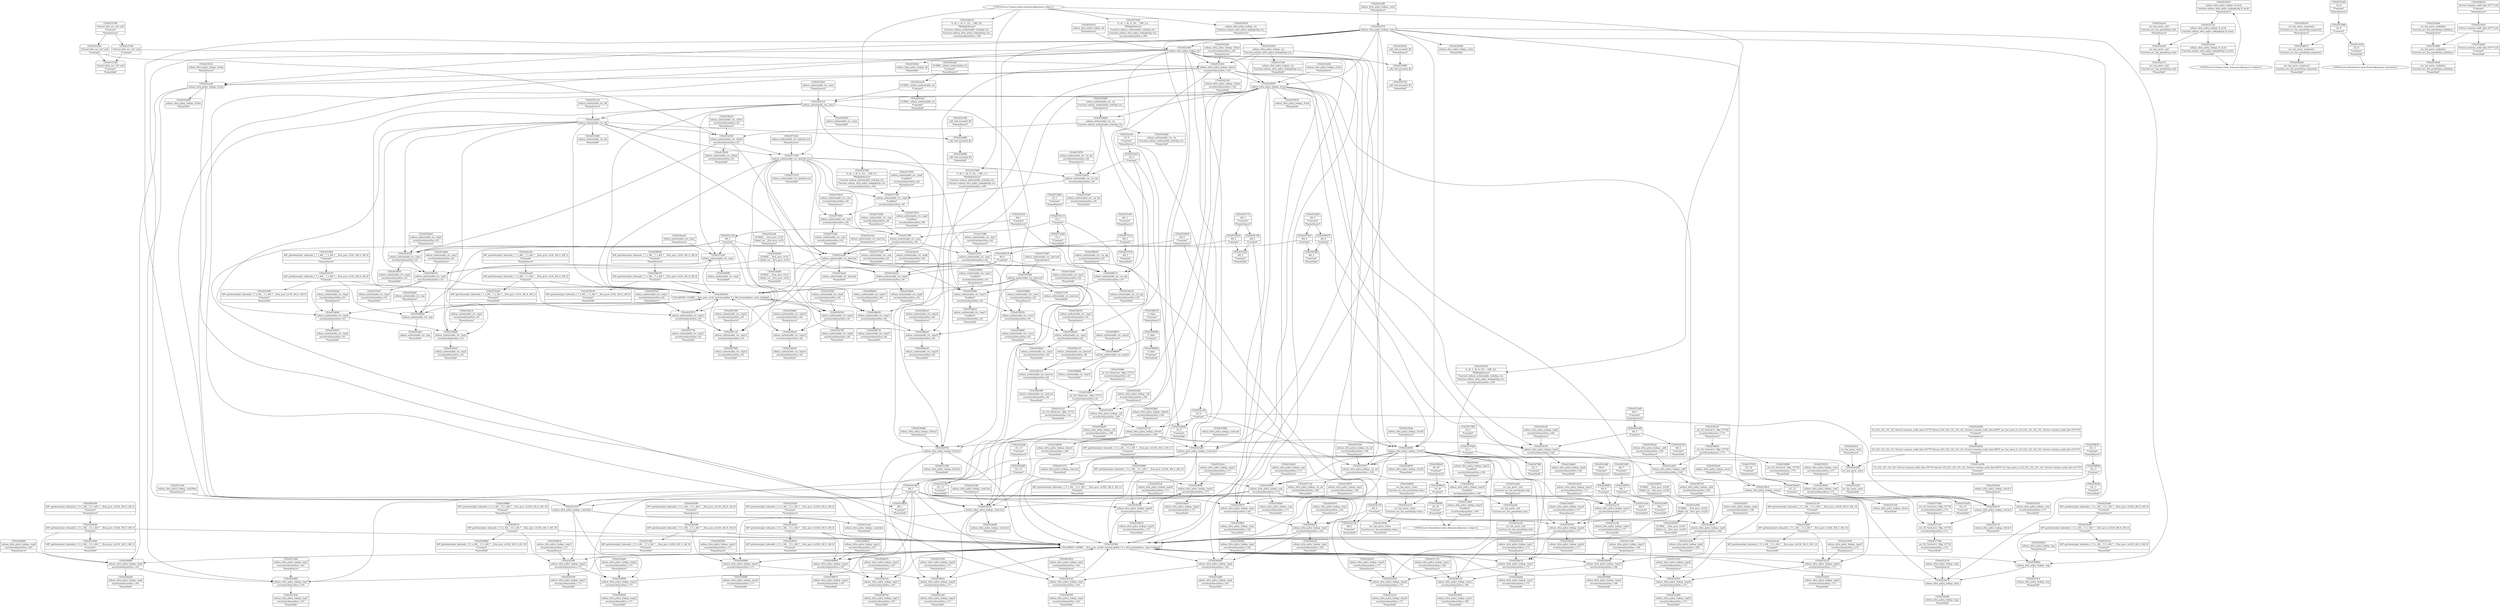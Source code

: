 digraph {
	CE0x4558c50 [shape=record,shape=Mrecord,label="{CE0x4558c50|selinux_authorizable_ctx:_cmp3|security/selinux/xfrm.c,65|*SummSource*}"]
	CE0x4541df0 [shape=record,shape=Mrecord,label="{CE0x4541df0|selinux_xfrm_policy_lookup:_tmp21|security/selinux/xfrm.c,171}"]
	CE0x4541930 [shape=record,shape=Mrecord,label="{CE0x4541930|selinux_xfrm_policy_lookup:_tmp20|security/selinux/xfrm.c,171|*SummSource*}"]
	CE0x45779a0 [shape=record,shape=Mrecord,label="{CE0x45779a0|_ret_i32_%retval.0,_!dbg_!27734|security/selinux/xfrm.c,172|*SummSink*}"]
	CE0x4531ac0 [shape=record,shape=Mrecord,label="{CE0x4531ac0|selinux_xfrm_policy_lookup:_cond.false|*SummSink*}"]
	CE0x453f2b0 [shape=record,shape=Mrecord,label="{CE0x453f2b0|selinux_xfrm_policy_lookup:_bb|*SummSink*}"]
	CE0x4553e70 [shape=record,shape=Mrecord,label="{CE0x4553e70|i64*_getelementptr_inbounds_(_7_x_i64_,_7_x_i64_*___llvm_gcov_ctr16,_i64_0,_i64_0)|*Constant*}"]
	CE0x4587670 [shape=record,shape=Mrecord,label="{CE0x4587670|selinux_authorizable_ctx:_tmp11|security/selinux/xfrm.c,65}"]
	CE0x4565dd0 [shape=record,shape=Mrecord,label="{CE0x4565dd0|selinux_xfrm_policy_lookup:_call|security/selinux/xfrm.c,166|*SummSource*}"]
	CE0x4548c80 [shape=record,shape=Mrecord,label="{CE0x4548c80|i16_39|*Constant*|*SummSource*}"]
	CE0x4548b20 [shape=record,shape=Mrecord,label="{CE0x4548b20|i16_39|*Constant*}"]
	CE0x4530db0 [shape=record,shape=Mrecord,label="{CE0x4530db0|selinux_xfrm_policy_lookup:_if.then2|*SummSource*}"]
	CE0x45476e0 [shape=record,shape=Mrecord,label="{CE0x45476e0|selinux_xfrm_policy_lookup:_ctx_sid|security/selinux/xfrm.c,169|*SummSource*}"]
	CE0x4541700 [shape=record,shape=Mrecord,label="{CE0x4541700|i64_2|*Constant*}"]
	CE0x59296d0 [shape=record,shape=Mrecord,label="{CE0x59296d0|i64*_getelementptr_inbounds_(_13_x_i64_,_13_x_i64_*___llvm_gcov_ctr220,_i64_0,_i64_3)|*Constant*}"]
	CE0x45291a0 [shape=record,shape=Mrecord,label="{CE0x45291a0|i64_5|*Constant*|*SummSink*}"]
	CE0x458b730 [shape=record,shape=Mrecord,label="{CE0x458b730|selinux_authorizable_ctx:_tmp15|security/selinux/xfrm.c,64|*SummSink*}"]
	CE0x4559640 [shape=record,shape=Mrecord,label="{CE0x4559640|selinux_xfrm_policy_lookup:_tmp23|security/selinux/xfrm.c,171}"]
	CE0x4575e80 [shape=record,shape=Mrecord,label="{CE0x4575e80|selinux_authorizable_ctx:_conv|security/selinux/xfrm.c,64|*SummSink*}"]
	CE0x4573f90 [shape=record,shape=Mrecord,label="{CE0x4573f90|selinux_authorizable_ctx:_conv|security/selinux/xfrm.c,64}"]
	CE0x45881c0 [shape=record,shape=Mrecord,label="{CE0x45881c0|selinux_authorizable_ctx:_ctx_alg|security/selinux/xfrm.c,65}"]
	CE0x4530250 [shape=record,shape=Mrecord,label="{CE0x4530250|selinux_xfrm_policy_lookup:_fl_secid|Function::selinux_xfrm_policy_lookup&Arg::fl_secid::|*SummSource*}"]
	CE0x454f6a0 [shape=record,shape=Mrecord,label="{CE0x454f6a0|selinux_xfrm_policy_lookup:_tmp22|security/selinux/xfrm.c,171|*SummSink*}"]
	CE0x45767f0 [shape=record,shape=Mrecord,label="{CE0x45767f0|selinux_authorizable_ctx:_ctx_doi|security/selinux/xfrm.c,64|*SummSource*}"]
	CE0x452ca70 [shape=record,shape=Mrecord,label="{CE0x452ca70|selinux_xfrm_policy_lookup:_tmp15|security/selinux/xfrm.c,171}"]
	CE0x4533620 [shape=record,shape=Mrecord,label="{CE0x4533620|selinux_xfrm_policy_lookup:_tmp11|security/selinux/xfrm.c,166|*SummSink*}"]
	CE0x45878d0 [shape=record,shape=Mrecord,label="{CE0x45878d0|selinux_authorizable_ctx:_tmp12|security/selinux/xfrm.c,65|*SummSink*}"]
	CE0x4536e10 [shape=record,shape=Mrecord,label="{CE0x4536e10|selinux_authorizable_ctx:_tobool|security/selinux/xfrm.c,63|*SummSource*}"]
	CE0x45737f0 [shape=record,shape=Mrecord,label="{CE0x45737f0|selinux_authorizable_ctx:_land.end|*SummSink*}"]
	"CONST[source:1(input),value:2(dynamic)][purpose:{object}]"
	CE0x454bbe0 [shape=record,shape=Mrecord,label="{CE0x454bbe0|avc_has_perm:_requested|Function::avc_has_perm&Arg::requested::|*SummSink*}"]
	CE0x45326a0 [shape=record,shape=Mrecord,label="{CE0x45326a0|selinux_xfrm_policy_lookup:_retval.0|*SummSource*}"]
	CE0x45288b0 [shape=record,shape=Mrecord,label="{CE0x45288b0|i64*_getelementptr_inbounds_(_13_x_i64_,_13_x_i64_*___llvm_gcov_ctr220,_i64_0,_i64_10)|*Constant*|*SummSink*}"]
	CE0x4532d80 [shape=record,shape=Mrecord,label="{CE0x4532d80|selinux_xfrm_policy_lookup:_tmp26|security/selinux/xfrm.c,172|*SummSink*}"]
	CE0x4523c50 [shape=record,shape=Mrecord,label="{CE0x4523c50|selinux_xfrm_policy_lookup:_tmp1|*SummSource*}"]
	CE0x45406c0 [shape=record,shape=Mrecord,label="{CE0x45406c0|selinux_xfrm_policy_lookup:_tmp21|security/selinux/xfrm.c,171|*SummSource*}"]
	CE0x4540f00 [shape=record,shape=Mrecord,label="{CE0x4540f00|i64_8|*Constant*}"]
	CE0x45333c0 [shape=record,shape=Mrecord,label="{CE0x45333c0|selinux_xfrm_policy_lookup:_tmp26|security/selinux/xfrm.c,172|*SummSource*}"]
	CE0x4523a40 [shape=record,shape=Mrecord,label="{CE0x4523a40|selinux_xfrm_policy_lookup:_cond.end}"]
	CE0x45483f0 [shape=record,shape=Mrecord,label="{CE0x45483f0|selinux_xfrm_policy_lookup:_tmp5|security/selinux/xfrm.c,162|*SummSink*}"]
	CE0x458be50 [shape=record,shape=Mrecord,label="{CE0x458be50|selinux_authorizable_ctx:_tmp16|security/selinux/xfrm.c,64|*SummSink*}"]
	CE0x451eb60 [shape=record,shape=Mrecord,label="{CE0x451eb60|selinux_xfrm_policy_lookup:_tmp14|*LoadInst*|security/selinux/xfrm.c,169|*SummSink*}"]
	CE0x45565c0 [shape=record,shape=Mrecord,label="{CE0x45565c0|selinux_xfrm_policy_lookup:_tmp24|security/selinux/xfrm.c,171|*SummSource*}"]
	CE0x45341a0 [shape=record,shape=Mrecord,label="{CE0x45341a0|selinux_authorizable_ctx:_ctx_alg|security/selinux/xfrm.c,65|*SummSink*}"]
	CE0x4544970 [shape=record,shape=Mrecord,label="{CE0x4544970|selinux_xfrm_policy_lookup:_tmp3|security/selinux/xfrm.c,162|*SummSource*}"]
	CE0x452ac00 [shape=record,shape=Mrecord,label="{CE0x452ac00|avc_has_perm:_ssid|Function::avc_has_perm&Arg::ssid::}"]
	CE0x45410d0 [shape=record,shape=Mrecord,label="{CE0x45410d0|i64_7|*Constant*|*SummSource*}"]
	CE0x4532a10 [shape=record,shape=Mrecord,label="{CE0x4532a10|selinux_xfrm_policy_lookup:_tmp25|security/selinux/xfrm.c,172}"]
	CE0x4546b30 [shape=record,shape=Mrecord,label="{CE0x4546b30|selinux_authorizable_ctx:_tmp3|security/selinux/xfrm.c,63}"]
	CE0x5257840 [shape=record,shape=Mrecord,label="{CE0x5257840|0:_i8,_1:_i8,_4:_i32,_:_CRE_1,2_|*MultipleSource*|Function::selinux_authorizable_ctx&Arg::ctx::|Function::selinux_xfrm_policy_lookup&Arg::ctx::|security/selinux/xfrm.c,169}"]
	CE0x45253c0 [shape=record,shape=Mrecord,label="{CE0x45253c0|selinux_xfrm_policy_lookup:_tmp|*SummSink*}"]
	CE0x4547670 [shape=record,shape=Mrecord,label="{CE0x4547670|selinux_xfrm_policy_lookup:_ctx_sid|security/selinux/xfrm.c,169}"]
	CE0x45421d0 [shape=record,shape=Mrecord,label="{CE0x45421d0|selinux_xfrm_policy_lookup:_tobool|security/selinux/xfrm.c,162|*SummSink*}"]
	CE0x452f870 [shape=record,shape=Mrecord,label="{CE0x452f870|selinux_xfrm_policy_lookup:_tmp2|security/selinux/xfrm.c,162|*SummSource*}"]
	CE0x458c1e0 [shape=record,shape=Mrecord,label="{CE0x458c1e0|selinux_authorizable_ctx:_land.ext|security/selinux/xfrm.c,64}"]
	CE0x452df20 [shape=record,shape=Mrecord,label="{CE0x452df20|selinux_xfrm_policy_lookup:_tmp9|security/selinux/xfrm.c,166|*SummSource*}"]
	CE0x4563a30 [shape=record,shape=Mrecord,label="{CE0x4563a30|GLOBAL:_selinux_authorizable_ctx|*Constant*}"]
	CE0x45428b0 [shape=record,shape=Mrecord,label="{CE0x45428b0|selinux_xfrm_policy_lookup:_tobool1|security/selinux/xfrm.c,166|*SummSource*}"]
	CE0x458bbe0 [shape=record,shape=Mrecord,label="{CE0x458bbe0|selinux_authorizable_ctx:_tmp16|security/selinux/xfrm.c,64}"]
	CE0x4549a80 [shape=record,shape=Mrecord,label="{CE0x4549a80|selinux_authorizable_ctx:_tmp|*SummSource*}"]
	CE0x45379b0 [shape=record,shape=Mrecord,label="{CE0x45379b0|i32_3|*Constant*|*SummSource*}"]
	CE0x452eab0 [shape=record,shape=Mrecord,label="{CE0x452eab0|avc_has_perm:_tsid|Function::avc_has_perm&Arg::tsid::|*SummSource*}"]
	CE0x4533430 [shape=record,shape=Mrecord,label="{CE0x4533430|i64*_getelementptr_inbounds_(_13_x_i64_,_13_x_i64_*___llvm_gcov_ctr220,_i64_0,_i64_6)|*Constant*|*SummSource*}"]
	CE0x4536f50 [shape=record,shape=Mrecord,label="{CE0x4536f50|selinux_authorizable_ctx:_tmp2|security/selinux/xfrm.c,63|*SummSink*}"]
	CE0x45740c0 [shape=record,shape=Mrecord,label="{CE0x45740c0|selinux_authorizable_ctx:_conv|security/selinux/xfrm.c,64|*SummSource*}"]
	CE0x4572d60 [shape=record,shape=Mrecord,label="{CE0x4572d60|i32_1|*Constant*|*SummSource*}"]
	CE0x453f120 [shape=record,shape=Mrecord,label="{CE0x453f120|selinux_xfrm_policy_lookup:_if.then|*SummSource*}"]
	CE0x454be50 [shape=record,shape=Mrecord,label="{CE0x454be50|%struct.common_audit_data.1017*_null|*Constant*|*SummSource*}"]
	CE0x4551c90 [shape=record,shape=Mrecord,label="{CE0x4551c90|selinux_authorizable_ctx:_tmp1}"]
	CE0x4534db0 [shape=record,shape=Mrecord,label="{CE0x4534db0|selinux_authorizable_ctx:_tmp3|security/selinux/xfrm.c,63|*SummSource*}"]
	CE0x4548460 [shape=record,shape=Mrecord,label="{CE0x4548460|selinux_xfrm_policy_lookup:_tmp4|security/selinux/xfrm.c,162|*SummSource*}"]
	CE0x452a0d0 [shape=record,shape=Mrecord,label="{CE0x452a0d0|i32_-13|*Constant*|*SummSource*}"]
	CE0x452a690 [shape=record,shape=Mrecord,label="{CE0x452a690|_call_void_mcount()_#3}"]
	CE0x4524d90 [shape=record,shape=Mrecord,label="{CE0x4524d90|selinux_xfrm_policy_lookup:_cond.true|*SummSink*}"]
	CE0x45562a0 [shape=record,shape=Mrecord,label="{CE0x45562a0|selinux_authorizable_ctx:_tmp4|security/selinux/xfrm.c,63|*SummSource*}"]
	CE0x4535910 [shape=record,shape=Mrecord,label="{CE0x4535910|i64_2|*Constant*}"]
	CE0x452e0b0 [shape=record,shape=Mrecord,label="{CE0x452e0b0|GLOBAL:___llvm_gcov_ctr220|Global_var:__llvm_gcov_ctr220}"]
	CE0x4557050 [shape=record,shape=Mrecord,label="{CE0x4557050|i32_-22|*Constant*|*SummSource*}"]
	CE0x45372d0 [shape=record,shape=Mrecord,label="{CE0x45372d0|selinux_xfrm_policy_lookup:_ctx|Function::selinux_xfrm_policy_lookup&Arg::ctx::|*SummSink*}"]
	CE0x4588150 [shape=record,shape=Mrecord,label="{CE0x4588150|i1_false|*Constant*|*SummSource*}"]
	CE0x4573340 [shape=record,shape=Mrecord,label="{CE0x4573340|selinux_authorizable_ctx:_land.lhs.true}"]
	CE0x4551bb0 [shape=record,shape=Mrecord,label="{CE0x4551bb0|%struct.xfrm_sec_ctx*_null|*Constant*}"]
	"CONST[source:0(mediator),value:0(static)][purpose:{operation}]"
	CE0x4532b60 [shape=record,shape=Mrecord,label="{CE0x4532b60|i64*_getelementptr_inbounds_(_13_x_i64_,_13_x_i64_*___llvm_gcov_ctr220,_i64_0,_i64_12)|*Constant*}"]
	CE0x4524a90 [shape=record,shape=Mrecord,label="{CE0x4524a90|selinux_xfrm_policy_lookup:_tmp1|*SummSink*}"]
	CE0x45404f0 [shape=record,shape=Mrecord,label="{CE0x45404f0|selinux_xfrm_policy_lookup:_tmp19|security/selinux/xfrm.c,171|*SummSink*}"]
	CE0x64c9910 [shape=record,shape=Mrecord,label="{CE0x64c9910|selinux_xfrm_policy_lookup:_tmp5|security/selinux/xfrm.c,162|*SummSource*}"]
	CE0x453e520 [shape=record,shape=Mrecord,label="{CE0x453e520|selinux_xfrm_policy_lookup:_tmp9|security/selinux/xfrm.c,166|*SummSink*}"]
	CE0x45496e0 [shape=record,shape=Mrecord,label="{CE0x45496e0|selinux_xfrm_policy_lookup:_tmp12|security/selinux/xfrm.c,167|*SummSource*}"]
	CE0x45884d0 [shape=record,shape=Mrecord,label="{CE0x45884d0|i1_false|*Constant*|*SummSink*}"]
	CE0x453a2f0 [shape=record,shape=Mrecord,label="{CE0x453a2f0|selinux_authorizable_ctx:_land.rhs}"]
	CE0x4559c10 [shape=record,shape=Mrecord,label="{CE0x4559c10|selinux_xfrm_policy_lookup:_retval.0}"]
	CE0x45892f0 [shape=record,shape=Mrecord,label="{CE0x45892f0|i64*_getelementptr_inbounds_(_7_x_i64_,_7_x_i64_*___llvm_gcov_ctr16,_i64_0,_i64_6)|*Constant*|*SummSource*}"]
	CE0x45349e0 [shape=record,shape=Mrecord,label="{CE0x45349e0|selinux_xfrm_policy_lookup:_cmp|security/selinux/xfrm.c,171|*SummSink*}"]
	CE0x4544fa0 [shape=record,shape=Mrecord,label="{CE0x4544fa0|selinux_xfrm_policy_lookup:_tmp14|*LoadInst*|security/selinux/xfrm.c,169}"]
	CE0x4588f10 [shape=record,shape=Mrecord,label="{CE0x4588f10|selinux_authorizable_ctx:_tmp14|*SummSource*}"]
	CE0x4533910 [shape=record,shape=Mrecord,label="{CE0x4533910|%struct.common_audit_data.1017*_null|*Constant*}"]
	CE0x4535ff0 [shape=record,shape=Mrecord,label="{CE0x4535ff0|selinux_authorizable_ctx:_tmp7|security/selinux/xfrm.c,64|*SummSource*}"]
	CE0x452b3c0 [shape=record,shape=Mrecord,label="{CE0x452b3c0|selinux_authorizable_ctx:_tmp5|security/selinux/xfrm.c,63|*SummSink*}"]
	CE0x453e080 [shape=record,shape=Mrecord,label="{CE0x453e080|i32_-13|*Constant*}"]
	CE0x4535a60 [shape=record,shape=Mrecord,label="{CE0x4535a60|selinux_authorizable_ctx:_tmp7|security/selinux/xfrm.c,64|*SummSink*}"]
	"CONST[source:0(mediator),value:2(dynamic)][purpose:{object}]"
	CE0x45255d0 [shape=record,shape=Mrecord,label="{CE0x45255d0|selinux_xfrm_policy_lookup:_cond.true|*SummSource*}"]
	CE0x452bde0 [shape=record,shape=Mrecord,label="{CE0x452bde0|selinux_xfrm_policy_lookup:_tmp17|security/selinux/xfrm.c,171|*SummSink*}"]
	CE0x4524670 [shape=record,shape=Mrecord,label="{CE0x4524670|selinux_xfrm_policy_lookup:_tmp2|security/selinux/xfrm.c,162}"]
	CE0x4524280 [shape=record,shape=Mrecord,label="{CE0x4524280|selinux_xfrm_policy_lookup:_if.end}"]
	CE0x4546a70 [shape=record,shape=Mrecord,label="{CE0x4546a70|i64_0|*Constant*}"]
	CE0x4549670 [shape=record,shape=Mrecord,label="{CE0x4549670|selinux_xfrm_policy_lookup:_tmp12|security/selinux/xfrm.c,167|*SummSink*}"]
	CE0x4559c80 [shape=record,shape=Mrecord,label="{CE0x4559c80|selinux_xfrm_policy_lookup:_tmp24|security/selinux/xfrm.c,171}"]
	CE0x4526390 [shape=record,shape=Mrecord,label="{CE0x4526390|GLOBAL:___llvm_gcov_ctr220|Global_var:__llvm_gcov_ctr220|*SummSink*}"]
	CE0x4549600 [shape=record,shape=Mrecord,label="{CE0x4549600|selinux_xfrm_policy_lookup:_tmp12|security/selinux/xfrm.c,167}"]
	CE0x454d9f0 [shape=record,shape=Mrecord,label="{CE0x454d9f0|selinux_xfrm_policy_lookup:_tmp6|security/selinux/xfrm.c,163}"]
	CE0x4559140 [shape=record,shape=Mrecord,label="{CE0x4559140|i64*_getelementptr_inbounds_(_7_x_i64_,_7_x_i64_*___llvm_gcov_ctr16,_i64_0,_i64_6)|*Constant*|*SummSink*}"]
	CE0x4523ba0 [shape=record,shape=Mrecord,label="{CE0x4523ba0|selinux_xfrm_policy_lookup:_if.end3|*SummSource*}"]
	CE0x452a1d0 [shape=record,shape=Mrecord,label="{CE0x452a1d0|i32_-13|*Constant*|*SummSink*}"]
	CE0x454bb70 [shape=record,shape=Mrecord,label="{CE0x454bb70|avc_has_perm:_requested|Function::avc_has_perm&Arg::requested::}"]
	CE0x4542d70 [shape=record,shape=Mrecord,label="{CE0x4542d70|selinux_xfrm_policy_lookup:_entry}"]
	CE0x4547de0 [shape=record,shape=Mrecord,label="{CE0x4547de0|i64_4|*Constant*}"]
	CE0x45876e0 [shape=record,shape=Mrecord,label="{CE0x45876e0|selinux_authorizable_ctx:_tmp11|security/selinux/xfrm.c,65|*SummSource*}"]
	CE0x452a780 [shape=record,shape=Mrecord,label="{CE0x452a780|_call_void_mcount()_#3|*SummSource*}"]
	CE0x452c0d0 [shape=record,shape=Mrecord,label="{CE0x452c0d0|selinux_xfrm_policy_lookup:_bb}"]
	CE0x452cb50 [shape=record,shape=Mrecord,label="{CE0x452cb50|selinux_xfrm_policy_lookup:_tmp15|security/selinux/xfrm.c,171|*SummSource*}"]
	CE0x45262e0 [shape=record,shape=Mrecord,label="{CE0x45262e0|_call_void_mcount()_#3|*SummSource*}"]
	CE0x4536760 [shape=record,shape=Mrecord,label="{CE0x4536760|selinux_authorizable_ctx:_tmp9|security/selinux/xfrm.c,64|*SummSink*}"]
	CE0x453eb10 [shape=record,shape=Mrecord,label="{CE0x453eb10|selinux_xfrm_policy_lookup:_tmp18|security/selinux/xfrm.c,171|*SummSource*}"]
	CE0x454c9b0 [shape=record,shape=Mrecord,label="{CE0x454c9b0|selinux_xfrm_policy_lookup:_tmp7|security/selinux/xfrm.c,163}"]
	CE0x4529040 [shape=record,shape=Mrecord,label="{CE0x4529040|selinux_xfrm_policy_lookup:_entry|*SummSink*}"]
	CE0x4544a50 [shape=record,shape=Mrecord,label="{CE0x4544a50|selinux_xfrm_policy_lookup:_tmp3|security/selinux/xfrm.c,162|*SummSink*}"]
	CE0x4573640 [shape=record,shape=Mrecord,label="{CE0x4573640|selinux_authorizable_ctx:_land.end|*SummSource*}"]
	CE0x4572ff0 [shape=record,shape=Mrecord,label="{CE0x4572ff0|selinux_authorizable_ctx:_cmp|security/selinux/xfrm.c,64}"]
	CE0x4524460 [shape=record,shape=Mrecord,label="{CE0x4524460|selinux_xfrm_policy_lookup:_if.end3}"]
	CE0x4524c60 [shape=record,shape=Mrecord,label="{CE0x4524c60|selinux_xfrm_policy_lookup:_if.end|*SummSource*}"]
	CE0x4541770 [shape=record,shape=Mrecord,label="{CE0x4541770|i64_2|*Constant*|*SummSource*}"]
	CE0x4532ca0 [shape=record,shape=Mrecord,label="{CE0x4532ca0|i64*_getelementptr_inbounds_(_13_x_i64_,_13_x_i64_*___llvm_gcov_ctr220,_i64_0,_i64_12)|*Constant*|*SummSink*}"]
	CE0x451f9b0 [shape=record,shape=Mrecord,label="{CE0x451f9b0|selinux_xfrm_policy_lookup:_cond.end|*SummSource*}"]
	CE0x453d100 [shape=record,shape=Mrecord,label="{CE0x453d100|selinux_authorizable_ctx:_tobool|security/selinux/xfrm.c,63}"]
	CE0x45614a0 [shape=record,shape=Mrecord,label="{CE0x45614a0|GLOBAL:_selinux_authorizable_ctx|*Constant*|*SummSink*}"]
	CE0x452cbf0 [shape=record,shape=Mrecord,label="{CE0x452cbf0|i64*_getelementptr_inbounds_(_13_x_i64_,_13_x_i64_*___llvm_gcov_ctr220,_i64_0,_i64_9)|*Constant*|*SummSink*}"]
	CE0x4528510 [shape=record,shape=Mrecord,label="{CE0x4528510|i64*_getelementptr_inbounds_(_13_x_i64_,_13_x_i64_*___llvm_gcov_ctr220,_i64_0,_i64_10)|*Constant*}"]
	CE0x4532630 [shape=record,shape=Mrecord,label="{CE0x4532630|selinux_xfrm_policy_lookup:_tmp25|security/selinux/xfrm.c,172|*SummSource*}"]
	CE0x452cae0 [shape=record,shape=Mrecord,label="{CE0x452cae0|i64_8|*Constant*|*SummSink*}"]
	CE0x453ddf0 [shape=record,shape=Mrecord,label="{CE0x453ddf0|avc_has_perm:_auditdata|Function::avc_has_perm&Arg::auditdata::}"]
	CE0x452c890 [shape=record,shape=Mrecord,label="{CE0x452c890|i64_7|*Constant*|*SummSink*}"]
	CE0x4524930 [shape=record,shape=Mrecord,label="{CE0x4524930|GLOBAL:___llvm_gcov_ctr220|Global_var:__llvm_gcov_ctr220|*SummSource*}"]
	CE0x452bc30 [shape=record,shape=Mrecord,label="{CE0x452bc30|selinux_xfrm_policy_lookup:_tmp17|security/selinux/xfrm.c,171|*SummSource*}"]
	CE0x4531540 [shape=record,shape=Mrecord,label="{CE0x4531540|%struct.xfrm_sec_ctx*_null|*Constant*|*SummSource*}"]
	CE0x4559980 [shape=record,shape=Mrecord,label="{CE0x4559980|i64*_getelementptr_inbounds_(_13_x_i64_,_13_x_i64_*___llvm_gcov_ctr220,_i64_0,_i64_11)|*Constant*}"]
	CE0x452e120 [shape=record,shape=Mrecord,label="{CE0x452e120|i64_0|*Constant*|*SummSink*}"]
	CE0x454db60 [shape=record,shape=Mrecord,label="{CE0x454db60|selinux_xfrm_policy_lookup:_tmp6|security/selinux/xfrm.c,163|*SummSource*}"]
	CE0x4523e60 [shape=record,shape=Mrecord,label="{CE0x4523e60|i64*_getelementptr_inbounds_(_13_x_i64_,_13_x_i64_*___llvm_gcov_ctr220,_i64_0,_i64_0)|*Constant*|*SummSource*}"]
	CE0x452f700 [shape=record,shape=Mrecord,label="{CE0x452f700|selinux_xfrm_policy_lookup:_if.then2}"]
	CE0x4528840 [shape=record,shape=Mrecord,label="{CE0x4528840|i64*_getelementptr_inbounds_(_13_x_i64_,_13_x_i64_*___llvm_gcov_ctr220,_i64_0,_i64_10)|*Constant*|*SummSource*}"]
	CE0x4524720 [shape=record,shape=Mrecord,label="{CE0x4524720|_call_void_mcount()_#3|*SummSink*}"]
	CE0x4535400 [shape=record,shape=Mrecord,label="{CE0x4535400|selinux_authorizable_ctx:_ctx|Function::selinux_authorizable_ctx&Arg::ctx::|*SummSource*}"]
	CE0x4559ac0 [shape=record,shape=Mrecord,label="{CE0x4559ac0|selinux_xfrm_policy_lookup:_tmp23|security/selinux/xfrm.c,171|*SummSink*}"]
	CE0x45733e0 [shape=record,shape=Mrecord,label="{CE0x45733e0|selinux_authorizable_ctx:_land.lhs.true|*SummSource*}"]
	CE0x4548a50 [shape=record,shape=Mrecord,label="{CE0x4548a50|selinux_xfrm_policy_lookup:_tmp3|security/selinux/xfrm.c,162}"]
	CE0x45485a0 [shape=record,shape=Mrecord,label="{CE0x45485a0|selinux_xfrm_policy_lookup:_call4|security/selinux/xfrm.c,169|*SummSource*}"]
	CE0x453ab10 [shape=record,shape=Mrecord,label="{CE0x453ab10|i32_0|*Constant*}"]
	CE0x4527b10 [shape=record,shape=Mrecord,label="{CE0x4527b10|selinux_authorizable_ctx:_tmp6|*LoadInst*|security/selinux/xfrm.c,64|*SummSink*}"]
	CE0x453e850 [shape=record,shape=Mrecord,label="{CE0x453e850|i64_0|*Constant*|*SummSource*}"]
	CE0x4556470 [shape=record,shape=Mrecord,label="{CE0x4556470|selinux_authorizable_ctx:_tmp4|security/selinux/xfrm.c,63|*SummSink*}"]
	CE0x4588690 [shape=record,shape=Mrecord,label="{CE0x4588690|selinux_authorizable_ctx:_tmp14}"]
	CE0x452ae70 [shape=record,shape=Mrecord,label="{CE0x452ae70|avc_has_perm:_tclass|Function::avc_has_perm&Arg::tclass::}"]
	CE0x453e950 [shape=record,shape=Mrecord,label="{CE0x453e950|selinux_xfrm_policy_lookup:_tmp18|security/selinux/xfrm.c,171}"]
	CE0x45497b0 [shape=record,shape=Mrecord,label="{CE0x45497b0|selinux_xfrm_policy_lookup:_tmp13|security/selinux/xfrm.c,167|*SummSink*}"]
	CE0x452d0a0 [shape=record,shape=Mrecord,label="{CE0x452d0a0|i32_0|*Constant*|*SummSink*}"]
	CE0x452de40 [shape=record,shape=Mrecord,label="{CE0x452de40|selinux_xfrm_policy_lookup:_tmp9|security/selinux/xfrm.c,166}"]
	CE0x4577520 [shape=record,shape=Mrecord,label="{CE0x4577520|selinux_authorizable_ctx:_cmp|security/selinux/xfrm.c,64|*SummSink*}"]
	CE0x4531470 [shape=record,shape=Mrecord,label="{CE0x4531470|selinux_xfrm_policy_lookup:_cond.end|*SummSink*}"]
	CE0x4547880 [shape=record,shape=Mrecord,label="{CE0x4547880|0:_i8,_1:_i8,_4:_i32,_:_CRE_0,1_|*MultipleSource*|Function::selinux_authorizable_ctx&Arg::ctx::|Function::selinux_xfrm_policy_lookup&Arg::ctx::|security/selinux/xfrm.c,169}"]
	CE0x45413b0 [shape=record,shape=Mrecord,label="{CE0x45413b0|i64_1|*Constant*}"]
	CE0x458b6c0 [shape=record,shape=Mrecord,label="{CE0x458b6c0|selinux_authorizable_ctx:_tmp15|security/selinux/xfrm.c,64|*SummSource*}"]
	CE0x4587d90 [shape=record,shape=Mrecord,label="{CE0x4587d90|selinux_authorizable_ctx:_tmp12|security/selinux/xfrm.c,65|*SummSource*}"]
	CE0x4553410 [shape=record,shape=Mrecord,label="{CE0x4553410|selinux_authorizable_ctx:_tmp3|security/selinux/xfrm.c,63|*SummSink*}"]
	CE0x4534850 [shape=record,shape=Mrecord,label="{CE0x4534850|selinux_authorizable_ctx:_tmp13|*LoadInst*|security/selinux/xfrm.c,65|*SummSource*}"]
	CE0x45592c0 [shape=record,shape=Mrecord,label="{CE0x45592c0|selinux_xfrm_policy_lookup:_tmp23|security/selinux/xfrm.c,171|*SummSource*}"]
	CE0x452fdd0 [shape=record,shape=Mrecord,label="{CE0x452fdd0|selinux_authorizable_ctx:_tmp8|security/selinux/xfrm.c,64|*SummSink*}"]
	CE0x452ae00 [shape=record,shape=Mrecord,label="{CE0x452ae00|avc_has_perm:_tsid|Function::avc_has_perm&Arg::tsid::}"]
	CE0x453ecc0 [shape=record,shape=Mrecord,label="{CE0x453ecc0|selinux_xfrm_policy_lookup:_tmp18|security/selinux/xfrm.c,171|*SummSink*}"]
	CE0x452ec20 [shape=record,shape=Mrecord,label="{CE0x452ec20|avc_has_perm:_tsid|Function::avc_has_perm&Arg::tsid::|*SummSink*}"]
	CE0x4559250 [shape=record,shape=Mrecord,label="{CE0x4559250|selinux_xfrm_policy_lookup:_cond|security/selinux/xfrm.c,171|*SummSource*}"]
	CE0x458bce0 [shape=record,shape=Mrecord,label="{CE0x458bce0|selinux_authorizable_ctx:_tmp16|security/selinux/xfrm.c,64|*SummSource*}"]
	CE0x452cfe0 [shape=record,shape=Mrecord,label="{CE0x452cfe0|i32_0|*Constant*|*SummSource*}"]
	CE0x4552de0 [shape=record,shape=Mrecord,label="{CE0x4552de0|selinux_authorizable_ctx:_tmp|*SummSink*}"]
	CE0x4548df0 [shape=record,shape=Mrecord,label="{CE0x4548df0|i16_39|*Constant*|*SummSink*}"]
	CE0x453fc30 [shape=record,shape=Mrecord,label="{CE0x453fc30|_ret_i32_%retval.0,_!dbg_!27728|security/selinux/avc.c,775|*SummSource*}"]
	CE0x4558800 [shape=record,shape=Mrecord,label="{CE0x4558800|selinux_authorizable_ctx:_conv2|security/selinux/xfrm.c,65|*SummSink*}"]
	CE0x45365f0 [shape=record,shape=Mrecord,label="{CE0x45365f0|selinux_authorizable_ctx:_tmp9|security/selinux/xfrm.c,64|*SummSource*}"]
	CE0x45408c0 [shape=record,shape=Mrecord,label="{CE0x45408c0|selinux_xfrm_policy_lookup:_tmp20|security/selinux/xfrm.c,171}"]
	CE0x4546130 [shape=record,shape=Mrecord,label="{CE0x4546130|selinux_xfrm_policy_lookup:_tmp11|security/selinux/xfrm.c,166}"]
	CE0x4533980 [shape=record,shape=Mrecord,label="{CE0x4533980|i32_8|*Constant*}"]
	CE0x452f8e0 [shape=record,shape=Mrecord,label="{CE0x452f8e0|selinux_xfrm_policy_lookup:_tmp2|security/selinux/xfrm.c,162|*SummSink*}"]
	CE0x4559ba0 [shape=record,shape=Mrecord,label="{CE0x4559ba0|i64*_getelementptr_inbounds_(_13_x_i64_,_13_x_i64_*___llvm_gcov_ctr220,_i64_0,_i64_11)|*Constant*|*SummSink*}"]
	CE0x45582e0 [shape=record,shape=Mrecord,label="{CE0x45582e0|selinux_authorizable_ctx:_tmp13|*LoadInst*|security/selinux/xfrm.c,65|*SummSink*}"]
	CE0x452c9d0 [shape=record,shape=Mrecord,label="{CE0x452c9d0|i64_8|*Constant*|*SummSource*}"]
	CE0x4553500 [shape=record,shape=Mrecord,label="{CE0x4553500|selinux_authorizable_ctx:_ctx_doi|security/selinux/xfrm.c,64|*SummSink*}"]
	CE0x452ed90 [shape=record,shape=Mrecord,label="{CE0x452ed90|selinux_xfrm_policy_lookup:_if.then|*SummSink*}"]
	CE0x4533c00 [shape=record,shape=Mrecord,label="{CE0x4533c00|i32_8|*Constant*|*SummSink*}"]
	CE0x45311a0 [shape=record,shape=Mrecord,label="{CE0x45311a0|selinux_xfrm_policy_lookup:_fl_secid|Function::selinux_xfrm_policy_lookup&Arg::fl_secid::}"]
	CE0x4548f90 [shape=record,shape=Mrecord,label="{CE0x4548f90|avc_has_perm:_tclass|Function::avc_has_perm&Arg::tclass::|*SummSource*}"]
	CE0x4537340 [shape=record,shape=Mrecord,label="{CE0x4537340|%struct.xfrm_sec_ctx*_null|*Constant*}"]
	CE0x45450e0 [shape=record,shape=Mrecord,label="{CE0x45450e0|selinux_xfrm_policy_lookup:_tmp14|*LoadInst*|security/selinux/xfrm.c,169|*SummSource*}"]
	CE0x45615c0 [shape=record,shape=Mrecord,label="{CE0x45615c0|selinux_authorizable_ctx:_entry}"]
	CE0x454da60 [shape=record,shape=Mrecord,label="{CE0x454da60|selinux_xfrm_policy_lookup:_tmp6|security/selinux/xfrm.c,163|*SummSink*}"]
	CE0x4559080 [shape=record,shape=Mrecord,label="{CE0x4559080|i1_false|*Constant*}"]
	CE0x4532c30 [shape=record,shape=Mrecord,label="{CE0x4532c30|i64*_getelementptr_inbounds_(_13_x_i64_,_13_x_i64_*___llvm_gcov_ctr220,_i64_0,_i64_12)|*Constant*|*SummSource*}"]
	CE0x4547c90 [shape=record,shape=Mrecord,label="{CE0x4547c90|i64_3|*Constant*|*SummSource*}"]
	CE0x454bde0 [shape=record,shape=Mrecord,label="{CE0x454bde0|_ret_i32_%retval.0,_!dbg_!27728|security/selinux/avc.c,775}"]
	CE0x4544e10 [shape=record,shape=Mrecord,label="{CE0x4544e10|0:_i8,_1:_i8,_4:_i32,_:_CRE_8,8_|*MultipleSource*|Function::selinux_authorizable_ctx&Arg::ctx::|Function::selinux_xfrm_policy_lookup&Arg::ctx::|security/selinux/xfrm.c,169}"]
	CE0x455ccc0 [shape=record,shape=Mrecord,label="{CE0x455ccc0|_ret_i32_%land.ext,_!dbg_!27723|security/selinux/xfrm.c,63|*SummSink*}"]
	CE0x4537bd0 [shape=record,shape=Mrecord,label="{CE0x4537bd0|i64_5|*Constant*|*SummSource*}"]
	CE0x454bfa0 [shape=record,shape=Mrecord,label="{CE0x454bfa0|%struct.common_audit_data.1017*_null|*Constant*|*SummSink*}"]
	CE0x454f990 [shape=record,shape=Mrecord,label="{CE0x454f990|i32_-3|*Constant*}"]
	CE0x4531860 [shape=record,shape=Mrecord,label="{CE0x4531860|i64*_getelementptr_inbounds_(_13_x_i64_,_13_x_i64_*___llvm_gcov_ctr220,_i64_0,_i64_3)|*Constant*|*SummSink*}"]
	CE0x4547d70 [shape=record,shape=Mrecord,label="{CE0x4547d70|i64_3|*Constant*|*SummSink*}"]
	CE0x45449e0 [shape=record,shape=Mrecord,label="{CE0x45449e0|selinux_xfrm_policy_lookup:_tmp4|security/selinux/xfrm.c,162}"]
	CE0x4534af0 [shape=record,shape=Mrecord,label="{CE0x4534af0|GLOBAL:___llvm_gcov_ctr16|Global_var:__llvm_gcov_ctr16|*SummSink*}"]
	CE0x4558a90 [shape=record,shape=Mrecord,label="{CE0x4558a90|selinux_authorizable_ctx:_cmp3|security/selinux/xfrm.c,65}"]
	CE0x4527110 [shape=record,shape=Mrecord,label="{CE0x4527110|selinux_xfrm_policy_lookup:_tmp11|security/selinux/xfrm.c,166|*SummSource*}"]
	CE0x4536c60 [shape=record,shape=Mrecord,label="{CE0x4536c60|selinux_authorizable_ctx:_tmp10|security/selinux/xfrm.c,64|*SummSink*}"]
	CE0x4525680 [shape=record,shape=Mrecord,label="{CE0x4525680|_call_void_mcount()_#3}"]
	CE0x45477a0 [shape=record,shape=Mrecord,label="{CE0x45477a0|selinux_xfrm_policy_lookup:_ctx_sid|security/selinux/xfrm.c,169|*SummSink*}"]
	CE0x4558dc0 [shape=record,shape=Mrecord,label="{CE0x4558dc0|selinux_authorizable_ctx:_cmp3|security/selinux/xfrm.c,65|*SummSink*}"]
	CE0x4534690 [shape=record,shape=Mrecord,label="{CE0x4534690|selinux_authorizable_ctx:_tmp13|*LoadInst*|security/selinux/xfrm.c,65}"]
	CE0x4524e40 [shape=record,shape=Mrecord,label="{CE0x4524e40|i64*_getelementptr_inbounds_(_13_x_i64_,_13_x_i64_*___llvm_gcov_ctr220,_i64_0,_i64_0)|*Constant*}"]
	CE0x452ace0 [shape=record,shape=Mrecord,label="{CE0x452ace0|avc_has_perm:_ssid|Function::avc_has_perm&Arg::ssid::|*SummSource*}"]
	CE0x4541ab0 [shape=record,shape=Mrecord,label="{CE0x4541ab0|selinux_xfrm_policy_lookup:_tmp20|security/selinux/xfrm.c,171|*SummSink*}"]
	CE0x4547600 [shape=record,shape=Mrecord,label="{CE0x4547600|i32_3|*Constant*|*SummSink*}"]
	CE0x45526e0 [shape=record,shape=Mrecord,label="{CE0x45526e0|selinux_authorizable_ctx:_tmp2|security/selinux/xfrm.c,63|*SummSource*}"]
	CE0x454ac00 [shape=record,shape=Mrecord,label="{CE0x454ac00|i64*_getelementptr_inbounds_(_7_x_i64_,_7_x_i64_*___llvm_gcov_ctr16,_i64_0,_i64_5)|*Constant*|*SummSource*}"]
	CE0x4526860 [shape=record,shape=Mrecord,label="{CE0x4526860|selinux_xfrm_policy_lookup:_tmp}"]
	CE0x454bc50 [shape=record,shape=Mrecord,label="{CE0x454bc50|avc_has_perm:_requested|Function::avc_has_perm&Arg::requested::|*SummSource*}"]
	CE0x4527990 [shape=record,shape=Mrecord,label="{CE0x4527990|selinux_authorizable_ctx:_tmp6|*LoadInst*|security/selinux/xfrm.c,64|*SummSource*}"]
	CE0x4534020 [shape=record,shape=Mrecord,label="{CE0x4534020|selinux_xfrm_policy_lookup:_ctx|Function::selinux_xfrm_policy_lookup&Arg::ctx::|*SummSource*}"]
	CE0x453a3e0 [shape=record,shape=Mrecord,label="{CE0x453a3e0|selinux_authorizable_ctx:_land.rhs|*SummSource*}"]
	CE0x4527180 [shape=record,shape=Mrecord,label="{CE0x4527180|selinux_xfrm_policy_lookup:_tmp10|security/selinux/xfrm.c,166|*SummSource*}"]
	CE0x4525aa0 [shape=record,shape=Mrecord,label="{CE0x4525aa0|i64_2|*Constant*|*SummSink*}"]
	CE0x4534a50 [shape=record,shape=Mrecord,label="{CE0x4534a50|selinux_xfrm_policy_lookup:_cmp|security/selinux/xfrm.c,171|*SummSource*}"]
	CE0x4526020 [shape=record,shape=Mrecord,label="{CE0x4526020|selinux_xfrm_policy_lookup:_tmp|*SummSource*}"]
	CE0x4573060 [shape=record,shape=Mrecord,label="{CE0x4573060|selinux_authorizable_ctx:_cmp|security/selinux/xfrm.c,64|*SummSource*}"]
	CE0x453a4c0 [shape=record,shape=Mrecord,label="{CE0x453a4c0|selinux_authorizable_ctx:_land.rhs|*SummSink*}"]
	CE0x4532f10 [shape=record,shape=Mrecord,label="{CE0x4532f10|selinux_xfrm_policy_lookup:_tmp26|security/selinux/xfrm.c,172}"]
	CE0x453dc60 [shape=record,shape=Mrecord,label="{CE0x453dc60|avc_has_perm:_auditdata|Function::avc_has_perm&Arg::auditdata::|*SummSink*}"]
	CE0x5c033a0 [shape=record,shape=Mrecord,label="{CE0x5c033a0|selinux_xfrm_policy_lookup:_tmp5|security/selinux/xfrm.c,162}"]
	CE0x451f6c0 [shape=record,shape=Mrecord,label="{CE0x451f6c0|selinux_xfrm_policy_lookup:_return}"]
	CE0x452fc50 [shape=record,shape=Mrecord,label="{CE0x452fc50|selinux_authorizable_ctx:_tmp8|security/selinux/xfrm.c,64|*SummSource*}"]
	CE0x4530920 [shape=record,shape=Mrecord,label="{CE0x4530920|selinux_xfrm_policy_lookup:_tmp16|security/selinux/xfrm.c,171|*SummSource*}"]
	CE0x4559b30 [shape=record,shape=Mrecord,label="{CE0x4559b30|i64*_getelementptr_inbounds_(_13_x_i64_,_13_x_i64_*___llvm_gcov_ctr220,_i64_0,_i64_11)|*Constant*|*SummSource*}"]
	CE0x4528ab0 [shape=record,shape=Mrecord,label="{CE0x4528ab0|selinux_xfrm_policy_lookup:_tmp22|security/selinux/xfrm.c,171|*SummSource*}"]
	CE0x4531cd0 [shape=record,shape=Mrecord,label="{CE0x4531cd0|selinux_xfrm_policy_lookup:_cond.false|*SummSource*}"]
	CE0x4547810 [shape=record,shape=Mrecord,label="{CE0x4547810|0:_i8,_1:_i8,_4:_i32,_:_CRE_4,8_|*MultipleSource*|Function::selinux_authorizable_ctx&Arg::ctx::|Function::selinux_xfrm_policy_lookup&Arg::ctx::|security/selinux/xfrm.c,169}"]
	CE0x4576a40 [shape=record,shape=Mrecord,label="{CE0x4576a40|i64*_getelementptr_inbounds_(_7_x_i64_,_7_x_i64_*___llvm_gcov_ctr16,_i64_0,_i64_5)|*Constant*|*SummSink*}"]
	CE0x454cee0 [shape=record,shape=Mrecord,label="{CE0x454cee0|selinux_authorizable_ctx:_tmp1|*SummSource*}"]
	CE0x4532320 [shape=record,shape=Mrecord,label="{CE0x4532320|selinux_xfrm_policy_lookup:_return|*SummSink*}"]
	CE0x4536af0 [shape=record,shape=Mrecord,label="{CE0x4536af0|selinux_authorizable_ctx:_tmp10|security/selinux/xfrm.c,64|*SummSource*}"]
	CE0x458c480 [shape=record,shape=Mrecord,label="{CE0x458c480|selinux_authorizable_ctx:_land.ext|security/selinux/xfrm.c,64|*SummSink*}"]
	CE0x4573470 [shape=record,shape=Mrecord,label="{CE0x4573470|selinux_authorizable_ctx:_land.lhs.true|*SummSink*}"]
	CE0x4531620 [shape=record,shape=Mrecord,label="{CE0x4531620|selinux_xfrm_policy_lookup:_tobool|security/selinux/xfrm.c,162}"]
	CE0x4544da0 [shape=record,shape=Mrecord,label="{CE0x4544da0|i32_(i32,_i32,_i16,_i32,_%struct.common_audit_data.1017*)*_bitcast_(i32_(i32,_i32,_i16,_i32,_%struct.common_audit_data.495*)*_avc_has_perm_to_i32_(i32,_i32,_i16,_i32,_%struct.common_audit_data.1017*)*)|*Constant*}"]
	CE0x452e590 [shape=record,shape=Mrecord,label="{CE0x452e590|i32_(i32,_i32,_i16,_i32,_%struct.common_audit_data.1017*)*_bitcast_(i32_(i32,_i32,_i16,_i32,_%struct.common_audit_data.495*)*_avc_has_perm_to_i32_(i32,_i32,_i16,_i32,_%struct.common_audit_data.1017*)*)|*Constant*|*SummSink*}"]
	CE0x4532420 [shape=record,shape=Mrecord,label="{CE0x4532420|i32_-22|*Constant*|*SummSink*}"]
	CE0x451ed50 [shape=record,shape=Mrecord,label="{CE0x451ed50|selinux_xfrm_policy_lookup:_call4|security/selinux/xfrm.c,169}"]
	CE0x4545f90 [shape=record,shape=Mrecord,label="{CE0x4545f90|selinux_xfrm_policy_lookup:_tmp10|security/selinux/xfrm.c,166|*SummSink*}"]
	CE0x4542a90 [shape=record,shape=Mrecord,label="{CE0x4542a90|i64_5|*Constant*}"]
	CE0x4553c30 [shape=record,shape=Mrecord,label="{CE0x4553c30|selinux_authorizable_ctx:_bb|*SummSource*}"]
	CE0x4560390 [shape=record,shape=Mrecord,label="{CE0x4560390|i64*_getelementptr_inbounds_(_13_x_i64_,_13_x_i64_*___llvm_gcov_ctr220,_i64_0,_i64_3)|*Constant*|*SummSource*}"]
	CE0x4523830 [shape=record,shape=Mrecord,label="{CE0x4523830|selinux_xfrm_policy_lookup:_ctx|Function::selinux_xfrm_policy_lookup&Arg::ctx::}"]
	CE0x4587750 [shape=record,shape=Mrecord,label="{CE0x4587750|selinux_authorizable_ctx:_tmp11|security/selinux/xfrm.c,65|*SummSink*}"]
	CE0x45430c0 [shape=record,shape=Mrecord,label="{CE0x45430c0|avc_has_perm:_entry|*SummSource*}"]
	CE0x452e280 [shape=record,shape=Mrecord,label="{CE0x452e280|selinux_xfrm_policy_lookup:_entry|*SummSource*}"]
	CE0x453d250 [shape=record,shape=Mrecord,label="{CE0x453d250|selinux_authorizable_ctx:_tmp8|security/selinux/xfrm.c,64}"]
	CE0x455f050 [shape=record,shape=Mrecord,label="{CE0x455f050|selinux_authorizable_ctx:_entry|*SummSink*}"]
	CE0x454d0f0 [shape=record,shape=Mrecord,label="{CE0x454d0f0|selinux_authorizable_ctx:_tmp1|*SummSink*}"]
	CE0x4546a00 [shape=record,shape=Mrecord,label="{CE0x4546a00|GLOBAL:___llvm_gcov_ctr16|Global_var:__llvm_gcov_ctr16}"]
	CE0x453deb0 [shape=record,shape=Mrecord,label="{CE0x453deb0|avc_has_perm:_auditdata|Function::avc_has_perm&Arg::auditdata::|*SummSource*}"]
	CE0x4530760 [shape=record,shape=Mrecord,label="{CE0x4530760|selinux_xfrm_policy_lookup:_tmp16|security/selinux/xfrm.c,171}"]
	CE0x452ac70 [shape=record,shape=Mrecord,label="{CE0x452ac70|avc_has_perm:_ssid|Function::avc_has_perm&Arg::ssid::|*SummSink*}"]
	CE0x452e420 [shape=record,shape=Mrecord,label="{CE0x452e420|avc_has_perm:_entry}"]
	CE0x45420d0 [shape=record,shape=Mrecord,label="{CE0x45420d0|selinux_xfrm_policy_lookup:_tobool|security/selinux/xfrm.c,162|*SummSource*}"]
	CE0x453ad20 [shape=record,shape=Mrecord,label="{CE0x453ad20|selinux_authorizable_ctx:_ctx_doi|security/selinux/xfrm.c,64}"]
	CE0x4538bd0 [shape=record,shape=Mrecord,label="{CE0x4538bd0|selinux_authorizable_ctx:_tmp5|security/selinux/xfrm.c,63}"]
	CE0x454b970 [shape=record,shape=Mrecord,label="{CE0x454b970|selinux_xfrm_policy_lookup:_tmp13|security/selinux/xfrm.c,167|*SummSource*}"]
	CE0x4587c20 [shape=record,shape=Mrecord,label="{CE0x4587c20|selinux_authorizable_ctx:_tmp12|security/selinux/xfrm.c,65}"]
	CE0x4588fd0 [shape=record,shape=Mrecord,label="{CE0x4588fd0|selinux_authorizable_ctx:_tmp14|*SummSink*}"]
	CE0x4521d90 [shape=record,shape=Mrecord,label="{CE0x4521d90|selinux_xfrm_policy_lookup:_if.then2|*SummSink*}"]
	CE0x4526c80 [shape=record,shape=Mrecord,label="{CE0x4526c80|selinux_xfrm_policy_lookup:_tmp8|security/selinux/xfrm.c,166}"]
	CE0x4556e90 [shape=record,shape=Mrecord,label="{CE0x4556e90|i32_-22|*Constant*}"]
	CE0x455dfb0 [shape=record,shape=Mrecord,label="{CE0x455dfb0|_ret_i32_%land.ext,_!dbg_!27723|security/selinux/xfrm.c,63}"]
	CE0x45731c0 [shape=record,shape=Mrecord,label="{CE0x45731c0|i64_3|*Constant*}"]
	CE0x4534940 [shape=record,shape=Mrecord,label="{CE0x4534940|selinux_xfrm_policy_lookup:_cmp|security/selinux/xfrm.c,171}"]
	CE0x4548720 [shape=record,shape=Mrecord,label="{CE0x4548720|selinux_xfrm_policy_lookup:_call4|security/selinux/xfrm.c,169|*SummSink*}"]
	CE0x45443d0 [shape=record,shape=Mrecord,label="{CE0x45443d0|i64*_getelementptr_inbounds_(_13_x_i64_,_13_x_i64_*___llvm_gcov_ctr220,_i64_0,_i64_9)|*Constant*}"]
	CE0x4558680 [shape=record,shape=Mrecord,label="{CE0x4558680|selinux_authorizable_ctx:_conv2|security/selinux/xfrm.c,65|*SummSource*}"]
	CE0x452e6e0 [shape=record,shape=Mrecord,label="{CE0x452e6e0|selinux_xfrm_policy_lookup:_fl_secid|Function::selinux_xfrm_policy_lookup&Arg::fl_secid::|*SummSink*}"]
	CE0x4540480 [shape=record,shape=Mrecord,label="{CE0x4540480|selinux_xfrm_policy_lookup:_tmp19|security/selinux/xfrm.c,171}"]
	CE0x452e490 [shape=record,shape=Mrecord,label="{CE0x452e490|i32_(i32,_i32,_i16,_i32,_%struct.common_audit_data.1017*)*_bitcast_(i32_(i32,_i32,_i16,_i32,_%struct.common_audit_data.495*)*_avc_has_perm_to_i32_(i32,_i32,_i16,_i32,_%struct.common_audit_data.1017*)*)|*Constant*|*SummSource*}"]
	CE0x4526a70 [shape=record,shape=Mrecord,label="{CE0x4526a70|selinux_xfrm_policy_lookup:_tmp1}"]
	CE0x4589230 [shape=record,shape=Mrecord,label="{CE0x4589230|i64*_getelementptr_inbounds_(_7_x_i64_,_7_x_i64_*___llvm_gcov_ctr16,_i64_0,_i64_6)|*Constant*}"]
	CE0x4564ad0 [shape=record,shape=Mrecord,label="{CE0x4564ad0|selinux_xfrm_policy_lookup:_call|security/selinux/xfrm.c,166|*SummSink*}"]
	CE0x4540f70 [shape=record,shape=Mrecord,label="{CE0x4540f70|i64_7|*Constant*}"]
	CE0x621fa80 [shape=record,shape=Mrecord,label="{CE0x621fa80|selinux_xfrm_policy_lookup:_tmp4|security/selinux/xfrm.c,162|*SummSink*}"]
	CE0x5a5caa0 [shape=record,shape=Mrecord,label="{CE0x5a5caa0|selinux_xfrm_policy_lookup:_if.then}"]
	CE0x4576110 [shape=record,shape=Mrecord,label="{CE0x4576110|i32_1|*Constant*}"]
	CE0x4536a30 [shape=record,shape=Mrecord,label="{CE0x4536a30|selinux_authorizable_ctx:_tmp10|security/selinux/xfrm.c,64}"]
	CE0x4525730 [shape=record,shape=Mrecord,label="{CE0x4525730|selinux_xfrm_policy_lookup:_tobool1|security/selinux/xfrm.c,166}"]
	CE0x455ddd0 [shape=record,shape=Mrecord,label="{CE0x455ddd0|selinux_authorizable_ctx:_ctx|Function::selinux_authorizable_ctx&Arg::ctx::}"]
	CE0x4544590 [shape=record,shape=Mrecord,label="{CE0x4544590|i64*_getelementptr_inbounds_(_13_x_i64_,_13_x_i64_*___llvm_gcov_ctr220,_i64_0,_i64_9)|*Constant*|*SummSource*}"]
	CE0x4530420 [shape=record,shape=Mrecord,label="{CE0x4530420|i64*_getelementptr_inbounds_(_13_x_i64_,_13_x_i64_*___llvm_gcov_ctr220,_i64_0,_i64_6)|*Constant*}"]
	CE0x4553d40 [shape=record,shape=Mrecord,label="{CE0x4553d40|selinux_authorizable_ctx:_bb|*SummSink*}"]
	CE0x4535470 [shape=record,shape=Mrecord,label="{CE0x4535470|selinux_xfrm_policy_lookup:_call|security/selinux/xfrm.c,166}"]
	CE0x4572ed0 [shape=record,shape=Mrecord,label="{CE0x4572ed0|i32_1|*Constant*|*SummSink*}"]
	CE0x4542c40 [shape=record,shape=Mrecord,label="{CE0x4542c40|selinux_xfrm_policy_lookup:_tmp8|security/selinux/xfrm.c,166|*SummSource*}"]
	CE0x4559330 [shape=record,shape=Mrecord,label="{CE0x4559330|selinux_xfrm_policy_lookup:_cond|security/selinux/xfrm.c,171|*SummSink*}"]
	CE0x4531f30 [shape=record,shape=Mrecord,label="{CE0x4531f30|selinux_xfrm_policy_lookup:_cond.false}"]
	CE0x4532710 [shape=record,shape=Mrecord,label="{CE0x4532710|selinux_xfrm_policy_lookup:_retval.0|*SummSink*}"]
	CE0x52579d0 [shape=record,shape=Mrecord,label="{CE0x52579d0|0:_i8,_1:_i8,_4:_i32,_:_CRE_2,4_|*MultipleSource*|Function::selinux_authorizable_ctx&Arg::ctx::|Function::selinux_xfrm_policy_lookup&Arg::ctx::|security/selinux/xfrm.c,169}"]
	CE0x4563aa0 [shape=record,shape=Mrecord,label="{CE0x4563aa0|GLOBAL:_selinux_authorizable_ctx|*Constant*|*SummSource*}"]
	CE0x4538cc0 [shape=record,shape=Mrecord,label="{CE0x4538cc0|selinux_authorizable_ctx:_tmp5|security/selinux/xfrm.c,63|*SummSource*}"]
	CE0x455df40 [shape=record,shape=Mrecord,label="{CE0x455df40|_ret_i32_%land.ext,_!dbg_!27723|security/selinux/xfrm.c,63|*SummSource*}"]
	CE0x4552520 [shape=record,shape=Mrecord,label="{CE0x4552520|selinux_authorizable_ctx:_tmp2|security/selinux/xfrm.c,63}"]
	CE0x45429f0 [shape=record,shape=Mrecord,label="{CE0x45429f0|i64_4|*Constant*|*SummSink*}"]
	CE0x4540560 [shape=record,shape=Mrecord,label="{CE0x4540560|selinux_xfrm_policy_lookup:_tmp19|security/selinux/xfrm.c,171|*SummSource*}"]
	CE0x45315b0 [shape=record,shape=Mrecord,label="{CE0x45315b0|%struct.xfrm_sec_ctx*_null|*Constant*|*SummSink*}"]
	CE0x4530190 [shape=record,shape=Mrecord,label="{CE0x4530190|selinux_authorizable_ctx:_tmp9|security/selinux/xfrm.c,64}"]
	CE0x4525e10 [shape=record,shape=Mrecord,label="{CE0x4525e10|selinux_xfrm_policy_lookup:_cond.true}"]
	CE0x4543300 [shape=record,shape=Mrecord,label="{CE0x4543300|avc_has_perm:_entry|*SummSink*}"]
	CE0x452cc60 [shape=record,shape=Mrecord,label="{CE0x452cc60|selinux_xfrm_policy_lookup:_tmp15|security/selinux/xfrm.c,171|*SummSink*}"]
	CE0x4577bd0 [shape=record,shape=Mrecord,label="{CE0x4577bd0|_ret_i32_%retval.0,_!dbg_!27734|security/selinux/xfrm.c,172|*SummSource*}"]
	CE0x4529670 [shape=record,shape=Mrecord,label="{CE0x4529670|i64*_getelementptr_inbounds_(_13_x_i64_,_13_x_i64_*___llvm_gcov_ctr220,_i64_0,_i64_6)|*Constant*|*SummSink*}"]
	CE0x4527be0 [shape=record,shape=Mrecord,label="{CE0x4527be0|selinux_xfrm_policy_lookup:_tmp7|security/selinux/xfrm.c,163|*SummSink*}"]
	CE0x4577a10 [shape=record,shape=Mrecord,label="{CE0x4577a10|_ret_i32_%retval.0,_!dbg_!27734|security/selinux/xfrm.c,172}"]
	CE0x454fb50 [shape=record,shape=Mrecord,label="{CE0x454fb50|i32_-3|*Constant*|*SummSource*}"]
	CE0x4558550 [shape=record,shape=Mrecord,label="{CE0x4558550|selinux_authorizable_ctx:_conv2|security/selinux/xfrm.c,65}"]
	CE0x4553f40 [shape=record,shape=Mrecord,label="{CE0x4553f40|i64*_getelementptr_inbounds_(_7_x_i64_,_7_x_i64_*___llvm_gcov_ctr16,_i64_0,_i64_0)|*Constant*|*SummSource*}"]
	CE0x455cc50 [shape=record,shape=Mrecord,label="{CE0x455cc50|i32_0|*Constant*}"]
	CE0x4542410 [shape=record,shape=Mrecord,label="{CE0x4542410|selinux_xfrm_policy_lookup:_bb|*SummSource*}"]
	CE0x454fcd0 [shape=record,shape=Mrecord,label="{CE0x454fcd0|i32_-3|*Constant*|*SummSink*}"]
	CE0x451f070 [shape=record,shape=Mrecord,label="{CE0x451f070|selinux_xfrm_policy_lookup:_if.end|*SummSink*}"]
	CE0x4535650 [shape=record,shape=Mrecord,label="{CE0x4535650|selinux_authorizable_ctx:_tobool|security/selinux/xfrm.c,63|*SummSink*}"]
	CE0x4526650 [shape=record,shape=Mrecord,label="{CE0x4526650|selinux_xfrm_policy_lookup:_if.end3|*SummSink*}"]
	CE0x454aad0 [shape=record,shape=Mrecord,label="{CE0x454aad0|i64*_getelementptr_inbounds_(_7_x_i64_,_7_x_i64_*___llvm_gcov_ctr16,_i64_0,_i64_5)|*Constant*}"]
	CE0x4528990 [shape=record,shape=Mrecord,label="{CE0x4528990|selinux_xfrm_policy_lookup:_tmp22|security/selinux/xfrm.c,171}"]
	CE0x45277d0 [shape=record,shape=Mrecord,label="{CE0x45277d0|selinux_authorizable_ctx:_tmp6|*LoadInst*|security/selinux/xfrm.c,64}"]
	CE0x453fd80 [shape=record,shape=Mrecord,label="{CE0x453fd80|_ret_i32_%retval.0,_!dbg_!27728|security/selinux/avc.c,775|*SummSink*}"]
	CE0x458c310 [shape=record,shape=Mrecord,label="{CE0x458c310|selinux_authorizable_ctx:_land.ext|security/selinux/xfrm.c,64|*SummSource*}"]
	CE0x453a640 [shape=record,shape=Mrecord,label="{CE0x453a640|selinux_authorizable_ctx:_bb}"]
	CE0x45287d0 [shape=record,shape=Mrecord,label="{CE0x45287d0|selinux_xfrm_policy_lookup:_tmp21|security/selinux/xfrm.c,171|*SummSink*}"]
	CE0x4534cd0 [shape=record,shape=Mrecord,label="{CE0x4534cd0|GLOBAL:___llvm_gcov_ctr16|Global_var:__llvm_gcov_ctr16|*SummSource*}"]
	CE0x45435d0 [shape=record,shape=Mrecord,label="{CE0x45435d0|selinux_authorizable_ctx:_land.end}"]
	CE0x452a860 [shape=record,shape=Mrecord,label="{CE0x452a860|_call_void_mcount()_#3|*SummSink*}"]
	CE0x4536090 [shape=record,shape=Mrecord,label="{CE0x4536090|selinux_xfrm_policy_lookup:_tobool1|security/selinux/xfrm.c,166|*SummSink*}"]
	CE0x4535f50 [shape=record,shape=Mrecord,label="{CE0x4535f50|selinux_authorizable_ctx:_tmp7|security/selinux/xfrm.c,64}"]
	CE0x4534d40 [shape=record,shape=Mrecord,label="{CE0x4534d40|selinux_authorizable_ctx:_tmp4|security/selinux/xfrm.c,63}"]
	CE0x45499a0 [shape=record,shape=Mrecord,label="{CE0x45499a0|selinux_authorizable_ctx:_tmp}"]
	CE0x451f250 [shape=record,shape=Mrecord,label="{CE0x451f250|i64_1|*Constant*|*SummSource*}"]
	CE0x4556b50 [shape=record,shape=Mrecord,label="{CE0x4556b50|selinux_xfrm_policy_lookup:_tmp24|security/selinux/xfrm.c,171|*SummSink*}"]
	CE0x452deb0 [shape=record,shape=Mrecord,label="{CE0x452deb0|selinux_xfrm_policy_lookup:_tmp10|security/selinux/xfrm.c,166}"]
	"CONST[source:1(input),value:2(dynamic)][purpose:{subject}]"
	CE0x452ddd0 [shape=record,shape=Mrecord,label="{CE0x452ddd0|selinux_xfrm_policy_lookup:_tmp8|security/selinux/xfrm.c,166|*SummSink*}"]
	CE0x4527d40 [shape=record,shape=Mrecord,label="{CE0x4527d40|selinux_xfrm_policy_lookup:_tmp7|security/selinux/xfrm.c,163|*SummSource*}"]
	CE0x4530ad0 [shape=record,shape=Mrecord,label="{CE0x4530ad0|selinux_xfrm_policy_lookup:_tmp16|security/selinux/xfrm.c,171|*SummSink*}"]
	CE0x454b7e0 [shape=record,shape=Mrecord,label="{CE0x454b7e0|selinux_xfrm_policy_lookup:_tmp13|security/selinux/xfrm.c,167}"]
	CE0x45882f0 [shape=record,shape=Mrecord,label="{CE0x45882f0|selinux_authorizable_ctx:_ctx_alg|security/selinux/xfrm.c,65|*SummSource*}"]
	CE0x455ded0 [shape=record,shape=Mrecord,label="{CE0x455ded0|selinux_authorizable_ctx:_ctx|Function::selinux_authorizable_ctx&Arg::ctx::|*SummSink*}"]
	CE0x4526ee0 [shape=record,shape=Mrecord,label="{CE0x4526ee0|selinux_xfrm_policy_lookup:_return|*SummSource*}"]
	CE0x458b650 [shape=record,shape=Mrecord,label="{CE0x458b650|selinux_authorizable_ctx:_tmp15|security/selinux/xfrm.c,64}"]
	CE0x45293b0 [shape=record,shape=Mrecord,label="{CE0x45293b0|COLLAPSED:_GCMRE___llvm_gcov_ctr220_internal_global_13_x_i64_zeroinitializer:_elem_0:default:}"]
	CE0x455efe0 [shape=record,shape=Mrecord,label="{CE0x455efe0|selinux_authorizable_ctx:_entry|*SummSource*}"]
	CE0x452ba70 [shape=record,shape=Mrecord,label="{CE0x452ba70|selinux_xfrm_policy_lookup:_tmp17|security/selinux/xfrm.c,171}"]
	CE0x45378d0 [shape=record,shape=Mrecord,label="{CE0x45378d0|i32_3|*Constant*}"]
	CE0x45338a0 [shape=record,shape=Mrecord,label="{CE0x45338a0|avc_has_perm:_tclass|Function::avc_has_perm&Arg::tclass::|*SummSink*}"]
	CE0x4528920 [shape=record,shape=Mrecord,label="{CE0x4528920|selinux_xfrm_policy_lookup:_cond|security/selinux/xfrm.c,171}"]
	CE0x453afb0 [shape=record,shape=Mrecord,label="{CE0x453afb0|i64_4|*Constant*|*SummSource*}"]
	CE0x451f1a0 [shape=record,shape=Mrecord,label="{CE0x451f1a0|i64*_getelementptr_inbounds_(_13_x_i64_,_13_x_i64_*___llvm_gcov_ctr220,_i64_0,_i64_0)|*Constant*|*SummSink*}"]
	CE0x4533a90 [shape=record,shape=Mrecord,label="{CE0x4533a90|i32_8|*Constant*|*SummSource*}"]
	CE0x4548270 [shape=record,shape=Mrecord,label="{CE0x4548270|i64_4|*Constant*}"]
	CE0x4543400 [shape=record,shape=Mrecord,label="{CE0x4543400|i64*_getelementptr_inbounds_(_7_x_i64_,_7_x_i64_*___llvm_gcov_ctr16,_i64_0,_i64_0)|*Constant*|*SummSink*}"]
	CE0x4532d10 [shape=record,shape=Mrecord,label="{CE0x4532d10|selinux_xfrm_policy_lookup:_tmp25|security/selinux/xfrm.c,172|*SummSink*}"]
	CE0x453e7e0 [shape=record,shape=Mrecord,label="{CE0x453e7e0|i64_0|*Constant*}"]
	CE0x4549a10 [shape=record,shape=Mrecord,label="{CE0x4549a10|COLLAPSED:_GCMRE___llvm_gcov_ctr16_internal_global_7_x_i64_zeroinitializer:_elem_0:default:}"]
	CE0x4551c20 [shape=record,shape=Mrecord,label="{CE0x4551c20|i64_1|*Constant*}"]
	CE0x451f850 [shape=record,shape=Mrecord,label="{CE0x451f850|i64_1|*Constant*|*SummSink*}"]
	CE0x4534db0 -> CE0x4546b30
	CE0x45277d0 -> CE0x4573f90
	CE0x453ad20 -> CE0x4553500
	CE0x4533c00 -> "CONST[source:0(mediator),value:0(static)][purpose:{operation}]"
	CE0x452cfe0 -> CE0x453ab10
	CE0x4549a10 -> CE0x4587670
	CE0x4526ee0 -> CE0x451f6c0
	CE0x4547810 -> CE0x4544fa0
	CE0x452c0d0 -> CE0x5c033a0
	CE0x45443d0 -> CE0x45293b0
	CE0x452c0d0 -> CE0x4548a50
	CE0x45410d0 -> CE0x4540f70
	CE0x4573340 -> CE0x4530190
	CE0x451ed50 -> CE0x4534940
	CE0x4540f00 -> CE0x452ca70
	CE0x4540560 -> CE0x4540480
	CE0x45443d0 -> CE0x452cbf0
	CE0x453e850 -> CE0x4546a70
	CE0x4559c80 -> CE0x4556b50
	CE0x4524460 -> CE0x4534940
	CE0x4549a10 -> CE0x45499a0
	CE0x4523e60 -> CE0x4524e40
	CE0x45293b0 -> CE0x452ba70
	CE0x4540f70 -> CE0x452c890
	CE0x4572ff0 -> CE0x4577520
	CE0x4534940 -> CE0x452ca70
	CE0x451f6c0 -> CE0x4577a10
	CE0x453e7e0 -> CE0x4548a50
	CE0x4542d70 -> CE0x4531f30
	CE0x453e080 -> CE0x4534940
	CE0x4549a80 -> CE0x45499a0
	CE0x4547670 -> CE0x4544fa0
	CE0x4544da0 -> CE0x452e420
	CE0x453a2f0 -> CE0x4549a10
	CE0x45428b0 -> CE0x4525730
	CE0x4544da0 -> CE0x452e590
	CE0x4530250 -> CE0x45311a0
	CE0x453ab10 -> CE0x452d0a0
	CE0x452bc30 -> CE0x452ba70
	CE0x4553f40 -> CE0x4553e70
	CE0x4528920 -> CE0x4559330
	CE0x4535400 -> CE0x455ddd0
	CE0x454b7e0 -> CE0x45497b0
	CE0x452e0b0 -> CE0x4530760
	CE0x4524280 -> CE0x4523a40
	CE0x451f6c0 -> CE0x4559c10
	CE0x4536a30 -> CE0x4549a10
	CE0x453d100 -> CE0x4535650
	CE0x4537340 -> CE0x45315b0
	CE0x4525730 -> CE0x4526c80
	CE0x452a780 -> CE0x452a690
	CE0x4542a90 -> CE0x45291a0
	CE0x451ed50 -> CE0x4548720
	CE0x45449e0 -> CE0x5c033a0
	CE0x45413b0 -> CE0x4532f10
	CE0x4524e40 -> CE0x4526860
	CE0x4547880 -> CE0x45277d0
	CE0x4524e40 -> CE0x451f1a0
	CE0x4553e70 -> CE0x45499a0
	CE0x4587d90 -> CE0x4587c20
	CE0x453e950 -> CE0x453ecc0
	CE0x453deb0 -> CE0x453ddf0
	CE0x4524460 -> CE0x452ca70
	CE0x4523a40 -> CE0x4559640
	CE0x452c0d0 -> CE0x452f700
	CE0x45326a0 -> CE0x4559c10
	CE0x4559c80 -> CE0x45293b0
	CE0x4573340 -> CE0x453d250
	CE0x4524280 -> CE0x451f070
	CE0x4542d70 -> CE0x452c0d0
	CE0x452f700 -> CE0x4549600
	CE0x45476e0 -> CE0x4547670
	CE0x453e7e0 -> CE0x452e120
	CE0x4538bd0 -> CE0x4549a10
	CE0x4531620 -> CE0x45421d0
	CE0x4524670 -> CE0x452f8e0
	CE0x4532c30 -> CE0x4532b60
	CE0x45413b0 -> CE0x454c9b0
	CE0x452a690 -> CE0x452a860
	CE0x4524460 -> CE0x4544fa0
	CE0x4533980 -> CE0x4533c00
	CE0x4558c50 -> CE0x4558a90
	CE0x4528ab0 -> CE0x4528990
	CE0x454b7e0 -> CE0x45293b0
	CE0x4540480 -> CE0x45408c0
	CE0x453a640 -> CE0x4538bd0
	CE0x4525e10 -> CE0x45293b0
	CE0x458c310 -> CE0x458c1e0
	CE0x454cee0 -> CE0x4551c90
	CE0x4588f10 -> CE0x4588690
	CE0x4525730 -> CE0x4531f30
	CE0x4534a50 -> CE0x4534940
	CE0x453d250 -> CE0x4530190
	CE0x4573340 -> CE0x45277d0
	CE0x452e280 -> CE0x4542d70
	CE0x4546b30 -> CE0x4549a10
	CE0x4551c20 -> CE0x451f850
	CE0x4573340 -> CE0x4536a30
	CE0x4542d70 -> CE0x4524280
	CE0x4523c50 -> CE0x4526a70
	CE0x4524280 -> CE0x4525730
	CE0x454ac00 -> CE0x454aad0
	CE0x452ba70 -> CE0x452bde0
	CE0x4535470 -> CE0x4525730
	CE0x4542d70 -> CE0x4529040
	CE0x4532f10 -> CE0x4532d80
	CE0x458b6c0 -> CE0x458b650
	CE0x45892f0 -> CE0x4589230
	CE0x452e0b0 -> CE0x4526390
	CE0x4576110 -> CE0x4572ed0
	CE0x452c0d0 -> CE0x4524670
	CE0x4542d70 -> CE0x4526860
	"CONST[source:1(input),value:2(dynamic)][purpose:{object}]" -> CE0x5257840
	CE0x4559b30 -> CE0x4559980
	CE0x454bc50 -> CE0x454bb70
	CE0x4535f50 -> CE0x4535a60
	CE0x4540f00 -> CE0x452cae0
	CE0x4547c90 -> CE0x45731c0
	"CONST[source:1(input),value:2(dynamic)][purpose:{subject}]" -> CE0x4530250
	CE0x45615c0 -> CE0x453a640
	CE0x4559250 -> CE0x4528920
	CE0x59296d0 -> CE0x4531860
	CE0x4524460 -> CE0x452e420
	CE0x45499a0 -> CE0x4551c90
	CE0x4527110 -> CE0x4546130
	CE0x4548a50 -> CE0x4544a50
	CE0x455cc50 -> CE0x452d0a0
	CE0x453a640 -> CE0x4553d40
	CE0x45435d0 -> CE0x455dfb0
	CE0x458bbe0 -> CE0x4549a10
	CE0x4524460 -> CE0x4547670
	CE0x4533910 -> CE0x453ddf0
	CE0x4526a70 -> CE0x45293b0
	CE0x4546b30 -> CE0x4553410
	CE0x454fb50 -> CE0x454f990
	CE0x4549a10 -> CE0x458b650
	CE0x4548c80 -> CE0x4548b20
	CE0x4557050 -> CE0x4556e90
	CE0x458bce0 -> CE0x458bbe0
	CE0x4531f30 -> CE0x4531ac0
	CE0x453a2f0 -> CE0x45881c0
	CE0x4544fa0 -> CE0x452ae00
	CE0x4532a10 -> CE0x4532d10
	CE0x452cfe0 -> CE0x455cc50
	CE0x455cc50 -> CE0x4547670
	CE0x454bde0 -> CE0x453fd80
	"CONST[source:1(input),value:2(dynamic)][purpose:{object}]" -> CE0x4547880
	CE0x4573f90 -> CE0x4575e80
	CE0x5c033a0 -> CE0x45293b0
	"CONST[source:1(input),value:2(dynamic)][purpose:{object}]" -> CE0x4534020
	CE0x4526860 -> CE0x4526a70
	CE0x4534850 -> CE0x4534690
	CE0x452ae70 -> CE0x45338a0
	CE0x4535ff0 -> CE0x4535f50
	CE0x4551c20 -> CE0x4538bd0
	CE0x4558550 -> CE0x4558800
	CE0x455dfb0 -> CE0x4535470
	CE0x45430c0 -> CE0x452e420
	CE0x451f9b0 -> CE0x4523a40
	CE0x45733e0 -> CE0x4573340
	CE0x453a640 -> CE0x4549a10
	CE0x4589230 -> CE0x4559140
	CE0x452f700 -> CE0x454b7e0
	CE0x4542410 -> CE0x452c0d0
	CE0x452deb0 -> CE0x4545f90
	CE0x4551c90 -> CE0x454d0f0
	CE0x45293b0 -> CE0x4559640
	CE0x453a640 -> CE0x452a690
	CE0x452e420 -> CE0x4543300
	CE0x4535910 -> CE0x4552520
	CE0x5a5caa0 -> CE0x452ed90
	CE0x453a2f0 -> CE0x453a4c0
	CE0x4524280 -> CE0x452de40
	CE0x4524460 -> CE0x451ed50
	CE0x4563aa0 -> CE0x4563a30
	CE0x452fc50 -> CE0x453d250
	CE0x4523830 -> CE0x455ddd0
	CE0x45413b0 -> CE0x4526a70
	CE0x4563a30 -> CE0x45614a0
	CE0x4546b30 -> CE0x4534d40
	CE0x453e850 -> CE0x453e7e0
	CE0x4573340 -> CE0x4573470
	CE0x45562a0 -> CE0x4534d40
	CE0x453f120 -> CE0x5a5caa0
	CE0x4572ff0 -> CE0x4535f50
	"CONST[source:1(input),value:2(dynamic)][purpose:{object}]" -> CE0x4544e10
	CE0x452c0d0 -> CE0x4524460
	CE0x4532f10 -> CE0x45293b0
	CE0x4535470 -> CE0x4564ad0
	CE0x4542d70 -> CE0x4526a70
	CE0x45262e0 -> CE0x4525680
	CE0x4534d40 -> CE0x4538bd0
	CE0x4542d70 -> CE0x4523a40
	CE0x451f250 -> CE0x4551c20
	CE0x4546a00 -> CE0x4546b30
	CE0x4530190 -> CE0x4536760
	CE0x4523a40 -> CE0x4559c80
	CE0x4523a40 -> CE0x4528920
	CE0x4556e90 -> CE0x4532420
	CE0x4559c10 -> CE0x4532710
	CE0x5a5caa0 -> CE0x45293b0
	CE0x4548a50 -> CE0x45449e0
	CE0x4533430 -> CE0x4530420
	CE0x4546a00 -> CE0x4534af0
	CE0x4531620 -> CE0x4523a40
	CE0x45293b0 -> CE0x4549600
	CE0x4524c60 -> CE0x4524280
	CE0x451ed50 -> CE0x4528920
	CE0x4534940 -> CE0x4525e10
	CE0x4528510 -> CE0x4541df0
	CE0x5a5caa0 -> CE0x454c9b0
	CE0x453d250 -> CE0x452fdd0
	CE0x4525730 -> CE0x4525e10
	CE0x4558680 -> CE0x4558550
	CE0x4541df0 -> CE0x45287d0
	CE0x4525e10 -> CE0x4540480
	CE0x45435d0 -> CE0x4549a10
	CE0x4542d70 -> CE0x4525e10
	CE0x45615c0 -> CE0x4549a10
	CE0x453a2f0 -> CE0x4587670
	CE0x4524e40 -> CE0x45293b0
	CE0x453a3e0 -> CE0x453a2f0
	CE0x454aad0 -> CE0x4587670
	CE0x45435d0 -> CE0x458bbe0
	CE0x45767f0 -> CE0x453ad20
	CE0x5257840 -> CE0x4534690
	CE0x4532b60 -> CE0x45293b0
	CE0x4523830 -> CE0x4547670
	CE0x451f250 -> CE0x45413b0
	"CONST[source:1(input),value:2(dynamic)][purpose:{object}]" -> CE0x52579d0
	CE0x4531f30 -> CE0x4528990
	CE0x4526020 -> CE0x4526860
	CE0x45406c0 -> CE0x4541df0
	CE0x4551c20 -> CE0x4536a30
	CE0x4531620 -> CE0x452f700
	CE0x4549a10 -> CE0x4530190
	CE0x45378d0 -> CE0x4547670
	CE0x452cb50 -> CE0x452ca70
	CE0x455cc50 -> CE0x4559c10
	CE0x4551bb0 -> CE0x45315b0
	CE0x4546a00 -> CE0x453d250
	CE0x4524280 -> CE0x45293b0
	CE0x4524280 -> CE0x4535470
	CE0x4531f30 -> CE0x4541df0
	CE0x452ace0 -> CE0x452ac00
	CE0x45435d0 -> CE0x4588690
	CE0x452de40 -> CE0x452deb0
	CE0x45413b0 -> CE0x4528990
	CE0x4524930 -> CE0x452e0b0
	CE0x454bb70 -> CE0x454bbe0
	CE0x4559980 -> CE0x4559640
	CE0x4548460 -> CE0x45449e0
	CE0x454aad0 -> CE0x4576a40
	CE0x45565c0 -> CE0x4559c80
	CE0x4551c90 -> CE0x4549a10
	CE0x4536a30 -> CE0x4536c60
	CE0x4528840 -> CE0x4528510
	CE0x453a640 -> CE0x4534d40
	CE0x4542d70 -> CE0x45293b0
	CE0x45413b0 -> CE0x4559c80
	CE0x4532630 -> CE0x4532a10
	CE0x4559640 -> CE0x4559ac0
	CE0x452c0d0 -> CE0x4523a40
	CE0x453e950 -> CE0x45293b0
	CE0x453ab10 -> CE0x45881c0
	CE0x4558a90 -> CE0x4558dc0
	CE0x45311a0 -> CE0x452ac00
	CE0x452e0b0 -> CE0x4548a50
	CE0x4541930 -> CE0x45408c0
	CE0x452e490 -> CE0x4544da0
	CE0x4559c10 -> CE0x4577a10
	CE0x4524280 -> CE0x452f700
	CE0x45413b0 -> CE0x453e950
	CE0x4525e10 -> CE0x4524d90
	CE0x4558a90 -> CE0x4588690
	CE0x4526860 -> CE0x45253c0
	CE0x4576110 -> CE0x45881c0
	CE0x4551c20 -> CE0x4551c90
	CE0x4531620 -> CE0x4524460
	CE0x4525e10 -> CE0x45408c0
	CE0x45443d0 -> CE0x4540480
	CE0x4523a40 -> CE0x45293b0
	CE0x4528920 -> CE0x4559c10
	CE0x45293b0 -> CE0x4541df0
	CE0x453d100 -> CE0x4573340
	CE0x59296d0 -> CE0x454d9f0
	CE0x452e0b0 -> CE0x452de40
	CE0x4546a70 -> CE0x452e120
	CE0x4573340 -> CE0x4572ff0
	CE0x451f6c0 -> CE0x4532320
	CE0x59296d0 -> CE0x45293b0
	CE0x451f6c0 -> CE0x45293b0
	CE0x455cc50 -> CE0x4525730
	CE0x4533910 -> CE0x454bfa0
	CE0x4538bd0 -> CE0x452b3c0
	CE0x4524280 -> CE0x4525e10
	CE0x453a2f0 -> CE0x4558550
	CE0x4588150 -> CE0x4559080
	CE0x4587670 -> CE0x4587c20
	CE0x4551bb0 -> CE0x453d100
	CE0x4588690 -> CE0x458c1e0
	CE0x4573060 -> CE0x4572ff0
	CE0x452ca70 -> CE0x452cc60
	CE0x452de40 -> CE0x45293b0
	CE0x453a2f0 -> CE0x4558a90
	CE0x45413b0 -> CE0x45408c0
	CE0x458b650 -> CE0x458bbe0
	CE0x4548a50 -> CE0x45293b0
	CE0x453ad20 -> CE0x45277d0
	CE0x45379b0 -> CE0x45378d0
	CE0x4534cd0 -> CE0x4546a00
	CE0x4548270 -> CE0x45429f0
	CE0x4559080 -> CE0x45884d0
	CE0x4524280 -> CE0x4524460
	CE0x454b970 -> CE0x454b7e0
	CE0x45731c0 -> CE0x4547d70
	CE0x4576110 -> CE0x4572ff0
	CE0x4573340 -> CE0x4573f90
	CE0x4534690 -> CE0x4558550
	CE0x4530920 -> CE0x4530760
	CE0x4576110 -> CE0x4558a90
	CE0x4530420 -> CE0x4529670
	CE0x458bbe0 -> CE0x458be50
	CE0x4528510 -> CE0x45288b0
	CE0x455ddd0 -> CE0x45881c0
	CE0x45435d0 -> CE0x45737f0
	CE0x4559980 -> CE0x45293b0
	CE0x453a640 -> CE0x4546b30
	CE0x4530760 -> CE0x4530ad0
	CE0x45333c0 -> CE0x4532f10
	CE0x4542d70 -> CE0x5a5caa0
	CE0x4525680 -> CE0x4524720
	CE0x453e080 -> CE0x452a1d0
	CE0x4547de0 -> CE0x4535f50
	CE0x4544fa0 -> CE0x451eb60
	CE0x4532b60 -> CE0x4532a10
	CE0x454c9b0 -> CE0x45293b0
	CE0x45413b0 -> CE0x4524670
	CE0x454d9f0 -> CE0x454da60
	CE0x4526c80 -> CE0x452ddd0
	CE0x45293b0 -> CE0x454d9f0
	CE0x452c0d0 -> CE0x4525680
	CE0x45740c0 -> CE0x4573f90
	CE0x4541df0 -> CE0x4528990
	CE0x4524280 -> CE0x4546130
	CE0x45615c0 -> CE0x4551c90
	CE0x45882f0 -> CE0x45881c0
	CE0x452f700 -> CE0x45293b0
	CE0x4541770 -> CE0x4535910
	CE0x4533980 -> CE0x454bb70
	CE0x4533a90 -> CE0x4533980
	CE0x45592c0 -> CE0x4559640
	CE0x4527180 -> CE0x452deb0
	CE0x451f6c0 -> CE0x4532f10
	CE0x4537340 -> CE0x4531620
	CE0x452ac00 -> CE0x452ac70
	CE0x45408c0 -> CE0x4541ab0
	CE0x4587c20 -> CE0x45878d0
	CE0x4577bd0 -> CE0x4577a10
	CE0x4560390 -> CE0x59296d0
	CE0x4523ba0 -> CE0x4524460
	CE0x452ae00 -> CE0x452ec20
	CE0x453a2f0 -> CE0x4534690
	CE0x4534690 -> CE0x45582e0
	CE0x451f6c0 -> CE0x4532a10
	CE0x4531540 -> CE0x4551bb0
	CE0x45293b0 -> CE0x4532a10
	CE0x4559980 -> CE0x4559ba0
	CE0x5c033a0 -> CE0x45483f0
	CE0x4573340 -> CE0x453a2f0
	CE0x4558550 -> CE0x4558a90
	CE0x452c0d0 -> CE0x45449e0
	"CONST[source:1(input),value:2(dynamic)][purpose:{object}]" -> CE0x4547810
	CE0x4526c80 -> CE0x452de40
	CE0x4530420 -> CE0x45293b0
	CE0x4548b20 -> CE0x452ae70
	CE0x45449e0 -> CE0x621fa80
	CE0x4541770 -> CE0x4541700
	CE0x4541700 -> CE0x4525aa0
	CE0x45378d0 -> CE0x4547600
	CE0x4544970 -> CE0x4548a50
	CE0x4556e90 -> CE0x4559c10
	CE0x4572d60 -> CE0x4576110
	CE0x45435d0 -> CE0x458c1e0
	CE0x4589230 -> CE0x4549a10
	CE0x45408c0 -> CE0x45293b0
	CE0x4542c40 -> CE0x4526c80
	CE0x45499a0 -> CE0x4552de0
	CE0x4527d40 -> CE0x454c9b0
	CE0x4587670 -> CE0x4587750
	CE0x4524670 -> CE0x4548a50
	CE0x454c9b0 -> CE0x4527be0
	CE0x45615c0 -> CE0x45499a0
	CE0x4530db0 -> CE0x452f700
	CE0x4542a90 -> CE0x4526c80
	CE0x4549600 -> CE0x4549670
	CE0x4559080 -> CE0x4588690
	CE0x4524280 -> CE0x4531f30
	CE0x452ca70 -> CE0x4530760
	CE0x455ddd0 -> CE0x455ded0
	CE0x4577a10 -> CE0x45779a0
	CE0x453d100 -> CE0x453a2f0
	CE0x4573340 -> CE0x4549a10
	CE0x4548df0 -> "CONST[source:0(mediator),value:2(dynamic)][purpose:{object}]"
	CE0x45293b0 -> CE0x4526860
	CE0x45615c0 -> CE0x453a2f0
	CE0x45876e0 -> CE0x4587670
	CE0x4524460 -> CE0x453e950
	CE0x453e7e0 -> CE0x452de40
	CE0x45413b0 -> CE0x454b7e0
	CE0x454f990 -> CE0x454fcd0
	CE0x4563a30 -> CE0x45615c0
	CE0x455ddd0 -> CE0x453ad20
	CE0x452c0d0 -> CE0x4524280
	CE0x453afb0 -> CE0x4547de0
	CE0x458b650 -> CE0x458b730
	CE0x4531540 -> CE0x4537340
	CE0x4523a40 -> CE0x4531470
	CE0x4531cd0 -> CE0x4531f30
	CE0x455efe0 -> CE0x45615c0
	CE0x45293b0 -> CE0x452deb0
	CE0x4547de0 -> CE0x45429f0
	CE0x452f870 -> CE0x4524670
	CE0x451eb60 -> "CONST[source:0(mediator),value:2(dynamic)][purpose:{object}]"
	CE0x45413b0 -> CE0x5c033a0
	CE0x453a2f0 -> CE0x4587c20
	CE0x4552520 -> CE0x4546b30
	CE0x454bde0 -> CE0x451ed50
	CE0x454be50 -> CE0x4533910
	CE0x45293b0 -> CE0x4540480
	CE0x45293b0 -> CE0x45449e0
	CE0x453eb10 -> CE0x453e950
	CE0x4546a70 -> CE0x453d250
	CE0x4524280 -> CE0x452deb0
	CE0x4573640 -> CE0x45435d0
	CE0x4553e70 -> CE0x4543400
	CE0x4535910 -> CE0x4525aa0
	CE0x453a640 -> CE0x4552520
	CE0x4587c20 -> CE0x4549a10
	CE0x45881c0 -> CE0x4534690
	CE0x4536af0 -> CE0x4536a30
	CE0x4532b60 -> CE0x4532ca0
	CE0x45615c0 -> CE0x45435d0
	CE0x4531620 -> CE0x4524670
	CE0x4542d70 -> CE0x451f6c0
	CE0x4547670 -> CE0x45477a0
	CE0x455df40 -> CE0x455dfb0
	CE0x452c0d0 -> CE0x4525e10
	CE0x455dfb0 -> CE0x455ccc0
	CE0x453fc30 -> CE0x454bde0
	CE0x4546130 -> CE0x4533620
	CE0x4523830 -> CE0x4531620
	CE0x45365f0 -> CE0x4530190
	CE0x4531f30 -> CE0x45293b0
	CE0x4553e70 -> CE0x4549a10
	CE0x4524460 -> CE0x4525e10
	CE0x4537bd0 -> CE0x4542a90
	CE0x452c0d0 -> CE0x4531f30
	CE0x45526e0 -> CE0x4552520
	CE0x4553c30 -> CE0x453a640
	CE0x4525730 -> CE0x4524460
	CE0x453d250 -> CE0x4549a10
	CE0x45615c0 -> CE0x455f050
	CE0x4540f70 -> CE0x452ca70
	CE0x4531620 -> CE0x4524280
	CE0x4572ff0 -> CE0x453a2f0
	CE0x4524460 -> CE0x4526650
	CE0x4552520 -> CE0x4536f50
	CE0x454aad0 -> CE0x4549a10
	CE0x4534940 -> CE0x4531f30
	CE0x4535f50 -> CE0x453d250
	CE0x453afb0 -> CE0x4548270
	CE0x4589230 -> CE0x458b650
	CE0x4549a10 -> CE0x4534d40
	CE0x4524280 -> CE0x4526c80
	CE0x4530760 -> CE0x452ba70
	CE0x45277d0 -> CE0x4527b10
	CE0x4524460 -> CE0x4530760
	CE0x4524460 -> CE0x4531f30
	CE0x453a640 -> CE0x453a2f0
	CE0x4523830 -> CE0x45372d0
	CE0x4531620 -> CE0x5a5caa0
	CE0x4534020 -> CE0x4523830
	CE0x4548f90 -> CE0x452ae70
	CE0x4544590 -> CE0x45443d0
	CE0x452ba70 -> CE0x453e950
	CE0x453d100 -> CE0x4552520
	CE0x4565dd0 -> CE0x4535470
	CE0x4524280 -> CE0x45615c0
	CE0x45731c0 -> CE0x4535f50
	CE0x5a5caa0 -> CE0x454d9f0
	CE0x45881c0 -> CE0x45341a0
	CE0x452c9d0 -> CE0x4540f00
	CE0x452c0d0 -> CE0x5a5caa0
	CE0x4548b20 -> CE0x4548df0
	CE0x45420d0 -> CE0x4531620
	CE0x453a640 -> CE0x453d100
	CE0x4526a70 -> CE0x4524a90
	CE0x453a640 -> CE0x4573340
	CE0x4549600 -> CE0x454b7e0
	CE0x4530760 -> CE0x45293b0
	CE0x4573340 -> CE0x453ad20
	CE0x4525730 -> CE0x4523a40
	CE0x4530420 -> CE0x4549600
	CE0x458c1e0 -> CE0x458c480
	CE0x454db60 -> CE0x454d9f0
	CE0x452eab0 -> CE0x452ae00
	CE0x4525730 -> CE0x452f700
	CE0x4546a70 -> CE0x4546b30
	CE0x4534940 -> CE0x45349e0
	CE0x45413b0 -> CE0x4546130
	CE0x4546130 -> CE0x45293b0
	CE0x452c0d0 -> CE0x45293b0
	CE0x4527990 -> CE0x45277d0
	CE0x453e7e0 -> CE0x4530760
	CE0x4551c20 -> CE0x4587c20
	CE0x453ddf0 -> CE0x453dc60
	CE0x4540480 -> CE0x45404f0
	CE0x4551c20 -> CE0x458bbe0
	CE0x4528510 -> CE0x45293b0
	CE0x4542d70 -> CE0x4524460
	CE0x4528990 -> CE0x454f6a0
	CE0x4559640 -> CE0x4559c80
	CE0x4548270 -> CE0x4526c80
	CE0x45311a0 -> CE0x452e6e0
	CE0x4528990 -> CE0x45293b0
	CE0x4530190 -> CE0x4536a30
	CE0x4532a10 -> CE0x4532f10
	CE0x4573340 -> CE0x4535f50
	CE0x454d9f0 -> CE0x454c9b0
	CE0x4524460 -> CE0x452ba70
	CE0x45450e0 -> CE0x4544fa0
	CE0x453ab10 -> CE0x453ad20
	CE0x4525730 -> CE0x4536090
	CE0x4531620 -> CE0x4525e10
	CE0x458c1e0 -> CE0x455dfb0
	CE0x45496e0 -> CE0x4549600
	CE0x452f700 -> CE0x4521d90
	CE0x4551c20 -> CE0x4552520
	CE0x452c0d0 -> CE0x4531620
	CE0x45615c0 -> CE0x4573340
	CE0x4536e10 -> CE0x453d100
	CE0x4573f90 -> CE0x4572ff0
	CE0x455ddd0 -> CE0x453d100
	CE0x4538cc0 -> CE0x4538bd0
	CE0x4588690 -> CE0x4588fd0
	CE0x452e6e0 -> "CONST[source:1(input),value:2(dynamic)][purpose:{subject}]"
	CE0x4524460 -> CE0x45293b0
	CE0x64c9910 -> CE0x5c033a0
	CE0x45485a0 -> CE0x451ed50
	CE0x45435d0 -> CE0x458b650
	CE0x4541700 -> CE0x4524670
	CE0x452c0d0 -> CE0x453f2b0
	CE0x45413b0 -> CE0x451f850
	CE0x452df20 -> CE0x452de40
	CE0x452deb0 -> CE0x4546130
	CE0x454f990 -> CE0x4528920
	CE0x452de40 -> CE0x453e520
	CE0x452a0d0 -> CE0x453e080
	CE0x45255d0 -> CE0x4525e10
	CE0x4542d70 -> CE0x452f700
	CE0x4534d40 -> CE0x4556470
	CE0x4531620 -> CE0x4531f30
}
